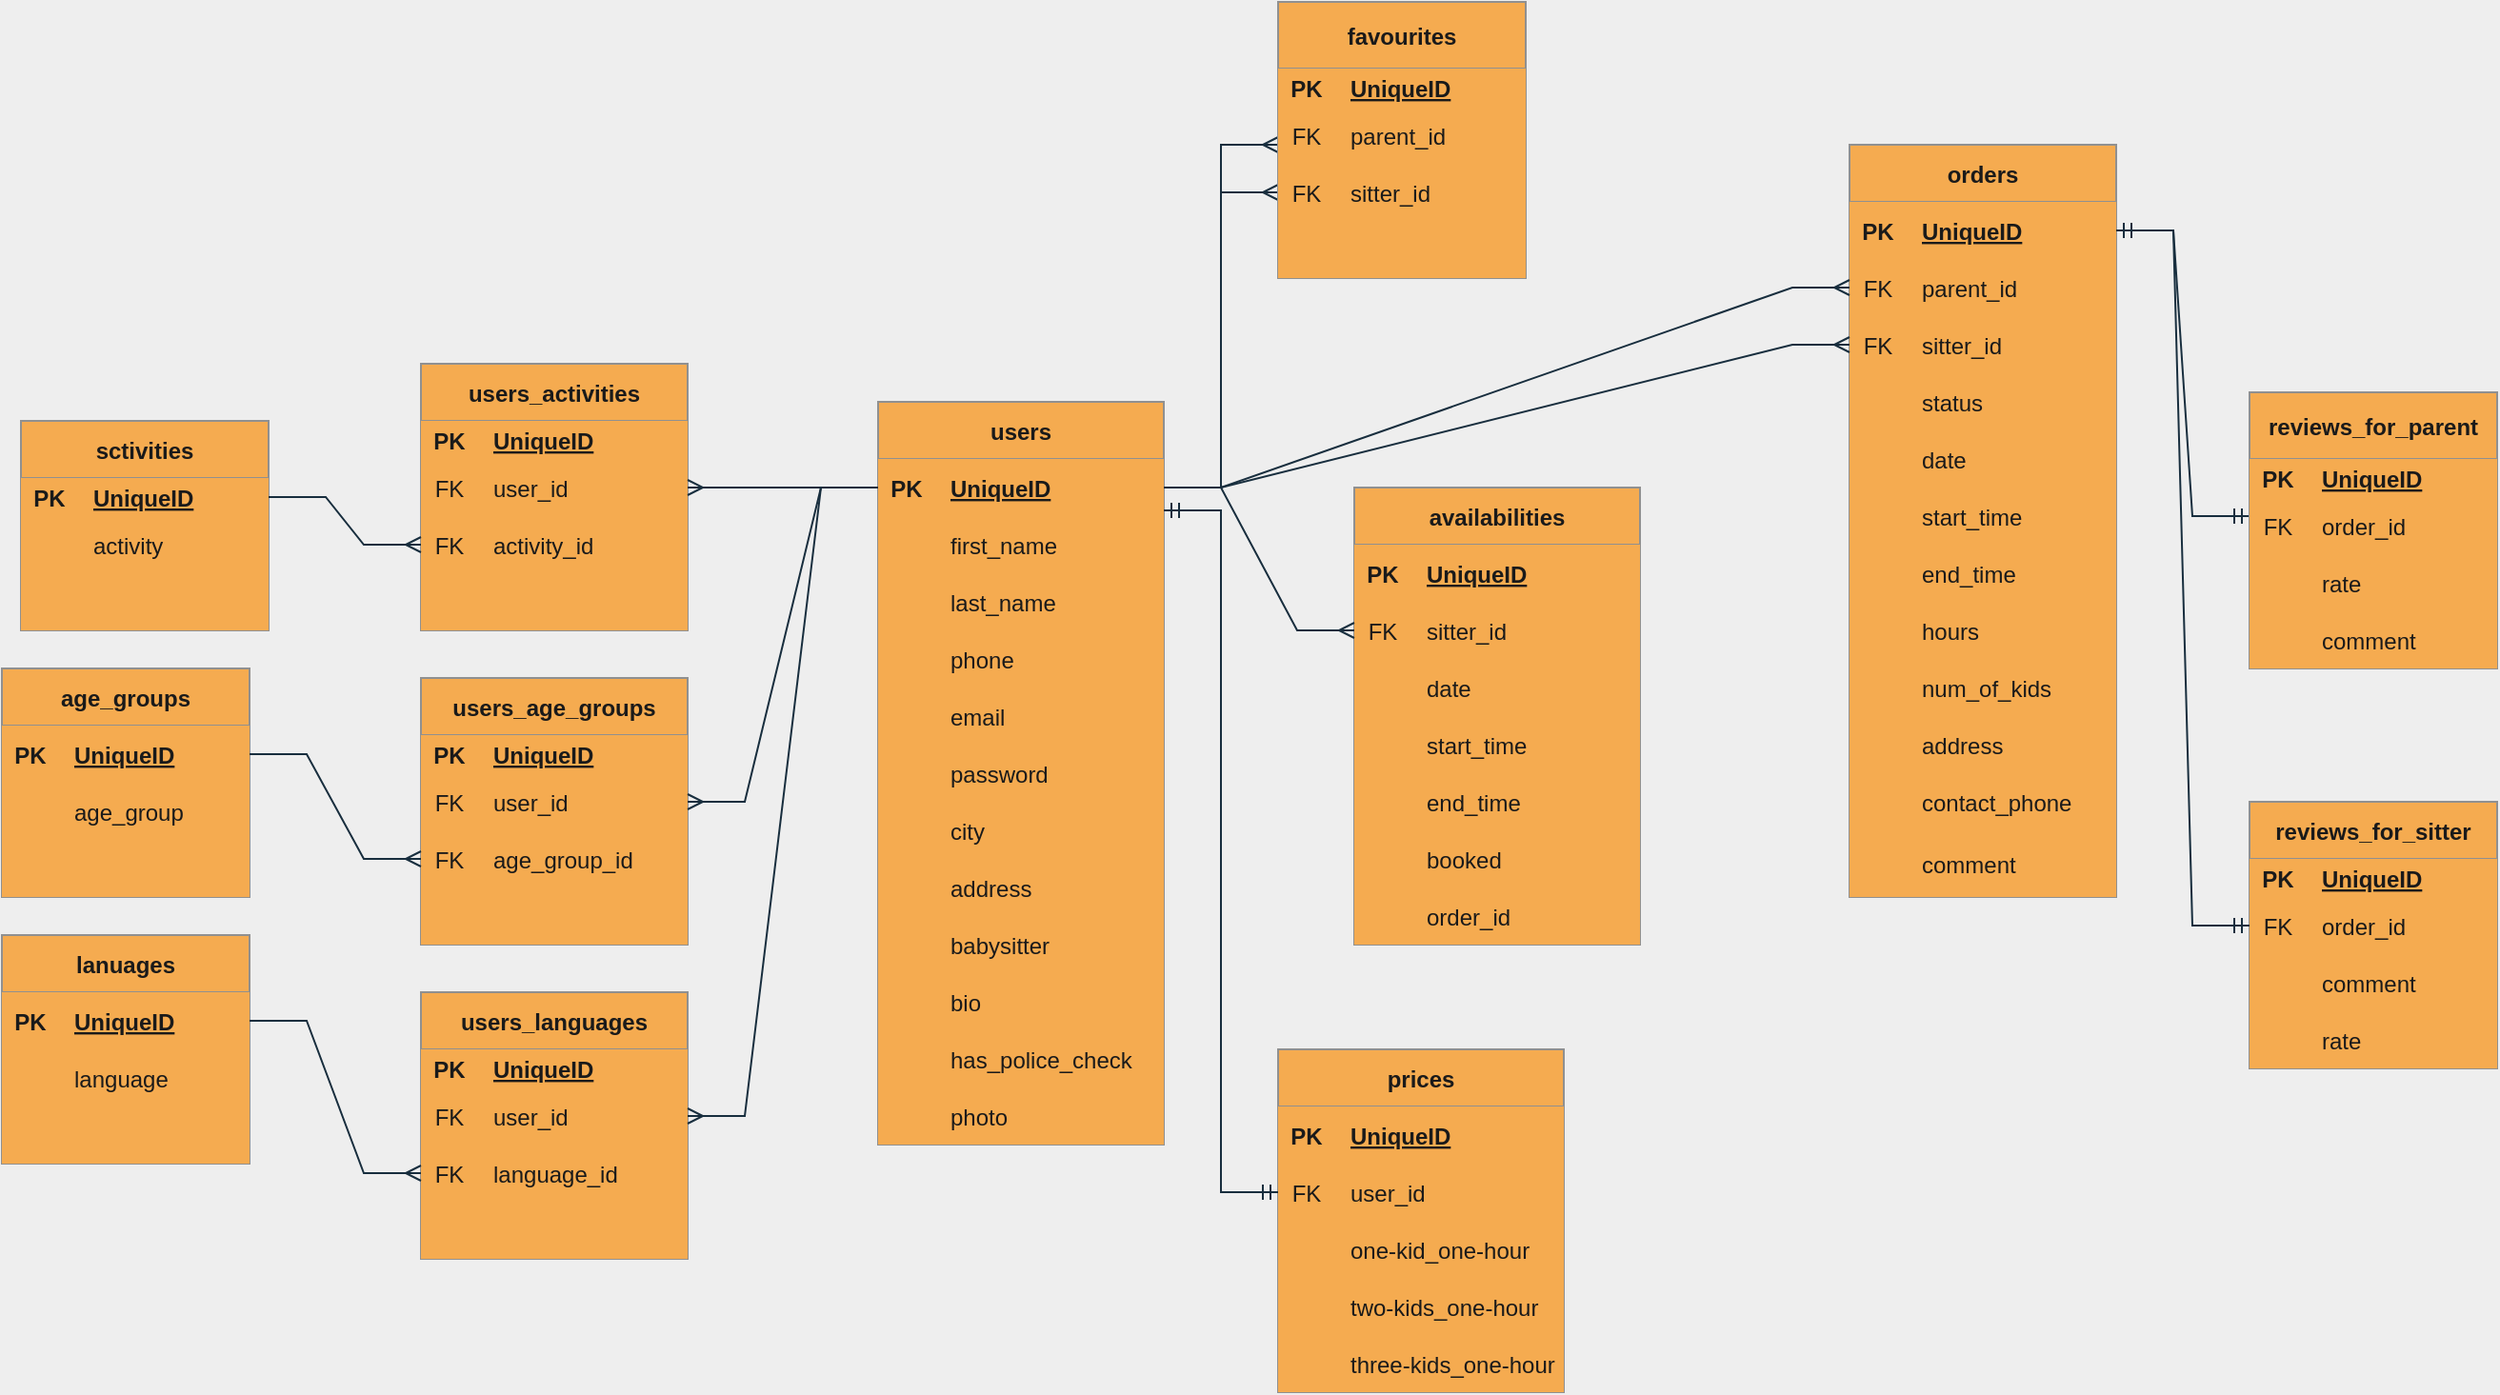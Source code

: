 <mxfile version="15.6.5" type="device"><diagram id="e7FpVWccWjKKlWHS-pB9" name="Page-1"><mxGraphModel dx="2905" dy="966" grid="1" gridSize="10" guides="1" tooltips="1" connect="1" arrows="1" fold="1" page="1" pageScale="1" pageWidth="1100" pageHeight="850" background="#EEEEEE" math="0" shadow="0"><root><mxCell id="0"/><mxCell id="1" parent="0"/><mxCell id="AMf6Tqd_hQ-Az7Xxr4BJ-1" value="users" style="shape=table;startSize=30;container=1;collapsible=1;childLayout=tableLayout;fixedRows=1;rowLines=0;fontStyle=1;align=center;resizeLast=1;fontColor=#1A1A1A;fillColor=#F5AB50;strokeColor=#909090;" vertex="1" parent="1"><mxGeometry x="160" y="230" width="150" height="390" as="geometry"/></mxCell><mxCell id="AMf6Tqd_hQ-Az7Xxr4BJ-2" value="" style="shape=partialRectangle;collapsible=0;dropTarget=0;pointerEvents=0;fillColor=#F5AB50;top=0;left=0;bottom=1;right=0;points=[[0,0.5],[1,0.5]];portConstraint=eastwest;strokeColor=#909090;fontColor=#1A1A1A;" vertex="1" parent="AMf6Tqd_hQ-Az7Xxr4BJ-1"><mxGeometry y="30" width="150" height="30" as="geometry"/></mxCell><mxCell id="AMf6Tqd_hQ-Az7Xxr4BJ-3" value="PK" style="shape=partialRectangle;connectable=0;fillColor=#F5AB50;top=0;left=0;bottom=0;right=0;fontStyle=1;overflow=hidden;strokeColor=#909090;fontColor=#1A1A1A;" vertex="1" parent="AMf6Tqd_hQ-Az7Xxr4BJ-2"><mxGeometry width="30" height="30" as="geometry"><mxRectangle width="30" height="30" as="alternateBounds"/></mxGeometry></mxCell><mxCell id="AMf6Tqd_hQ-Az7Xxr4BJ-4" value="UniqueID" style="shape=partialRectangle;connectable=0;fillColor=#F5AB50;top=0;left=0;bottom=0;right=0;align=left;spacingLeft=6;fontStyle=5;overflow=hidden;strokeColor=#909090;fontColor=#1A1A1A;" vertex="1" parent="AMf6Tqd_hQ-Az7Xxr4BJ-2"><mxGeometry x="30" width="120" height="30" as="geometry"><mxRectangle width="120" height="30" as="alternateBounds"/></mxGeometry></mxCell><mxCell id="AMf6Tqd_hQ-Az7Xxr4BJ-5" value="" style="shape=partialRectangle;collapsible=0;dropTarget=0;pointerEvents=0;fillColor=#F5AB50;top=0;left=0;bottom=0;right=0;points=[[0,0.5],[1,0.5]];portConstraint=eastwest;fontColor=#1A1A1A;strokeColor=#909090;" vertex="1" parent="AMf6Tqd_hQ-Az7Xxr4BJ-1"><mxGeometry y="60" width="150" height="30" as="geometry"/></mxCell><mxCell id="AMf6Tqd_hQ-Az7Xxr4BJ-6" value="" style="shape=partialRectangle;connectable=0;fillColor=#F5AB50;top=0;left=0;bottom=0;right=0;editable=1;overflow=hidden;strokeColor=#909090;fontColor=#1A1A1A;" vertex="1" parent="AMf6Tqd_hQ-Az7Xxr4BJ-5"><mxGeometry width="30" height="30" as="geometry"><mxRectangle width="30" height="30" as="alternateBounds"/></mxGeometry></mxCell><mxCell id="AMf6Tqd_hQ-Az7Xxr4BJ-7" value="first_name" style="shape=partialRectangle;connectable=0;fillColor=#F5AB50;top=0;left=0;bottom=0;right=0;align=left;spacingLeft=6;overflow=hidden;fontColor=#1A1A1A;strokeColor=#909090;" vertex="1" parent="AMf6Tqd_hQ-Az7Xxr4BJ-5"><mxGeometry x="30" width="120" height="30" as="geometry"><mxRectangle width="120" height="30" as="alternateBounds"/></mxGeometry></mxCell><mxCell id="AMf6Tqd_hQ-Az7Xxr4BJ-8" value="" style="shape=partialRectangle;collapsible=0;dropTarget=0;pointerEvents=0;fillColor=#F5AB50;top=0;left=0;bottom=0;right=0;points=[[0,0.5],[1,0.5]];portConstraint=eastwest;strokeColor=#909090;fontColor=#1A1A1A;" vertex="1" parent="AMf6Tqd_hQ-Az7Xxr4BJ-1"><mxGeometry y="90" width="150" height="30" as="geometry"/></mxCell><mxCell id="AMf6Tqd_hQ-Az7Xxr4BJ-9" value="" style="shape=partialRectangle;connectable=0;fillColor=#F5AB50;top=0;left=0;bottom=0;right=0;editable=1;overflow=hidden;strokeColor=#909090;fontColor=#1A1A1A;" vertex="1" parent="AMf6Tqd_hQ-Az7Xxr4BJ-8"><mxGeometry width="30" height="30" as="geometry"><mxRectangle width="30" height="30" as="alternateBounds"/></mxGeometry></mxCell><mxCell id="AMf6Tqd_hQ-Az7Xxr4BJ-10" value="last_name" style="shape=partialRectangle;connectable=0;fillColor=#F5AB50;top=0;left=0;bottom=0;right=0;align=left;spacingLeft=6;overflow=hidden;fontColor=#1A1A1A;strokeColor=#909090;" vertex="1" parent="AMf6Tqd_hQ-Az7Xxr4BJ-8"><mxGeometry x="30" width="120" height="30" as="geometry"><mxRectangle width="120" height="30" as="alternateBounds"/></mxGeometry></mxCell><mxCell id="AMf6Tqd_hQ-Az7Xxr4BJ-11" value="" style="shape=partialRectangle;collapsible=0;dropTarget=0;pointerEvents=0;fillColor=#F5AB50;top=0;left=0;bottom=0;right=0;points=[[0,0.5],[1,0.5]];portConstraint=eastwest;strokeColor=#909090;fontColor=#1A1A1A;" vertex="1" parent="AMf6Tqd_hQ-Az7Xxr4BJ-1"><mxGeometry y="120" width="150" height="30" as="geometry"/></mxCell><mxCell id="AMf6Tqd_hQ-Az7Xxr4BJ-12" value="" style="shape=partialRectangle;connectable=0;fillColor=#F5AB50;top=0;left=0;bottom=0;right=0;editable=1;overflow=hidden;strokeColor=#909090;fontColor=#1A1A1A;" vertex="1" parent="AMf6Tqd_hQ-Az7Xxr4BJ-11"><mxGeometry width="30" height="30" as="geometry"><mxRectangle width="30" height="30" as="alternateBounds"/></mxGeometry></mxCell><mxCell id="AMf6Tqd_hQ-Az7Xxr4BJ-13" value="phone" style="shape=partialRectangle;connectable=0;fillColor=#F5AB50;top=0;left=0;bottom=0;right=0;align=left;spacingLeft=6;overflow=hidden;strokeColor=#909090;fontColor=#1A1A1A;" vertex="1" parent="AMf6Tqd_hQ-Az7Xxr4BJ-11"><mxGeometry x="30" width="120" height="30" as="geometry"><mxRectangle width="120" height="30" as="alternateBounds"/></mxGeometry></mxCell><mxCell id="AMf6Tqd_hQ-Az7Xxr4BJ-14" value="" style="shape=partialRectangle;collapsible=0;dropTarget=0;pointerEvents=0;fillColor=#F5AB50;top=0;left=0;bottom=0;right=0;points=[[0,0.5],[1,0.5]];portConstraint=eastwest;strokeColor=#909090;fontColor=#1A1A1A;" vertex="1" parent="AMf6Tqd_hQ-Az7Xxr4BJ-1"><mxGeometry y="150" width="150" height="30" as="geometry"/></mxCell><mxCell id="AMf6Tqd_hQ-Az7Xxr4BJ-15" value="" style="shape=partialRectangle;connectable=0;fillColor=#F5AB50;top=0;left=0;bottom=0;right=0;editable=1;overflow=hidden;strokeColor=#909090;fontColor=#1A1A1A;" vertex="1" parent="AMf6Tqd_hQ-Az7Xxr4BJ-14"><mxGeometry width="30" height="30" as="geometry"><mxRectangle width="30" height="30" as="alternateBounds"/></mxGeometry></mxCell><mxCell id="AMf6Tqd_hQ-Az7Xxr4BJ-16" value="email" style="shape=partialRectangle;connectable=0;fillColor=#F5AB50;top=0;left=0;bottom=0;right=0;align=left;spacingLeft=6;overflow=hidden;strokeColor=#909090;fontColor=#1A1A1A;" vertex="1" parent="AMf6Tqd_hQ-Az7Xxr4BJ-14"><mxGeometry x="30" width="120" height="30" as="geometry"><mxRectangle width="120" height="30" as="alternateBounds"/></mxGeometry></mxCell><mxCell id="AMf6Tqd_hQ-Az7Xxr4BJ-17" value="" style="shape=partialRectangle;collapsible=0;dropTarget=0;pointerEvents=0;fillColor=#F5AB50;top=0;left=0;bottom=0;right=0;points=[[0,0.5],[1,0.5]];portConstraint=eastwest;strokeColor=#909090;fontColor=#1A1A1A;" vertex="1" parent="AMf6Tqd_hQ-Az7Xxr4BJ-1"><mxGeometry y="180" width="150" height="30" as="geometry"/></mxCell><mxCell id="AMf6Tqd_hQ-Az7Xxr4BJ-18" value="" style="shape=partialRectangle;connectable=0;fillColor=#F5AB50;top=0;left=0;bottom=0;right=0;editable=1;overflow=hidden;strokeColor=#909090;fontColor=#1A1A1A;" vertex="1" parent="AMf6Tqd_hQ-Az7Xxr4BJ-17"><mxGeometry width="30" height="30" as="geometry"><mxRectangle width="30" height="30" as="alternateBounds"/></mxGeometry></mxCell><mxCell id="AMf6Tqd_hQ-Az7Xxr4BJ-19" value="password" style="shape=partialRectangle;connectable=0;fillColor=#F5AB50;top=0;left=0;bottom=0;right=0;align=left;spacingLeft=6;overflow=hidden;strokeColor=#909090;fontColor=#1A1A1A;" vertex="1" parent="AMf6Tqd_hQ-Az7Xxr4BJ-17"><mxGeometry x="30" width="120" height="30" as="geometry"><mxRectangle width="120" height="30" as="alternateBounds"/></mxGeometry></mxCell><mxCell id="AMf6Tqd_hQ-Az7Xxr4BJ-20" value="" style="shape=partialRectangle;collapsible=0;dropTarget=0;pointerEvents=0;fillColor=#F5AB50;top=0;left=0;bottom=0;right=0;points=[[0,0.5],[1,0.5]];portConstraint=eastwest;strokeColor=#909090;fontColor=#1A1A1A;" vertex="1" parent="AMf6Tqd_hQ-Az7Xxr4BJ-1"><mxGeometry y="210" width="150" height="30" as="geometry"/></mxCell><mxCell id="AMf6Tqd_hQ-Az7Xxr4BJ-21" value="" style="shape=partialRectangle;connectable=0;fillColor=#F5AB50;top=0;left=0;bottom=0;right=0;editable=1;overflow=hidden;strokeColor=#909090;fontColor=#1A1A1A;" vertex="1" parent="AMf6Tqd_hQ-Az7Xxr4BJ-20"><mxGeometry width="30" height="30" as="geometry"><mxRectangle width="30" height="30" as="alternateBounds"/></mxGeometry></mxCell><mxCell id="AMf6Tqd_hQ-Az7Xxr4BJ-22" value="city" style="shape=partialRectangle;connectable=0;fillColor=#F5AB50;top=0;left=0;bottom=0;right=0;align=left;spacingLeft=6;overflow=hidden;strokeColor=#909090;fontColor=#1A1A1A;" vertex="1" parent="AMf6Tqd_hQ-Az7Xxr4BJ-20"><mxGeometry x="30" width="120" height="30" as="geometry"><mxRectangle width="120" height="30" as="alternateBounds"/></mxGeometry></mxCell><mxCell id="AMf6Tqd_hQ-Az7Xxr4BJ-23" value="" style="shape=partialRectangle;collapsible=0;dropTarget=0;pointerEvents=0;fillColor=#F5AB50;top=0;left=0;bottom=0;right=0;points=[[0,0.5],[1,0.5]];portConstraint=eastwest;strokeColor=#909090;fontColor=#1A1A1A;" vertex="1" parent="AMf6Tqd_hQ-Az7Xxr4BJ-1"><mxGeometry y="240" width="150" height="30" as="geometry"/></mxCell><mxCell id="AMf6Tqd_hQ-Az7Xxr4BJ-24" value="" style="shape=partialRectangle;connectable=0;fillColor=#F5AB50;top=0;left=0;bottom=0;right=0;editable=1;overflow=hidden;strokeColor=#909090;fontColor=#1A1A1A;" vertex="1" parent="AMf6Tqd_hQ-Az7Xxr4BJ-23"><mxGeometry width="30" height="30" as="geometry"><mxRectangle width="30" height="30" as="alternateBounds"/></mxGeometry></mxCell><mxCell id="AMf6Tqd_hQ-Az7Xxr4BJ-25" value="address" style="shape=partialRectangle;connectable=0;fillColor=#F5AB50;top=0;left=0;bottom=0;right=0;align=left;spacingLeft=6;overflow=hidden;strokeColor=#909090;fontColor=#1A1A1A;" vertex="1" parent="AMf6Tqd_hQ-Az7Xxr4BJ-23"><mxGeometry x="30" width="120" height="30" as="geometry"><mxRectangle width="120" height="30" as="alternateBounds"/></mxGeometry></mxCell><mxCell id="AMf6Tqd_hQ-Az7Xxr4BJ-26" value="" style="shape=partialRectangle;collapsible=0;dropTarget=0;pointerEvents=0;fillColor=#F5AB50;top=0;left=0;bottom=0;right=0;points=[[0,0.5],[1,0.5]];portConstraint=eastwest;strokeColor=#909090;fontColor=#1A1A1A;" vertex="1" parent="AMf6Tqd_hQ-Az7Xxr4BJ-1"><mxGeometry y="270" width="150" height="30" as="geometry"/></mxCell><mxCell id="AMf6Tqd_hQ-Az7Xxr4BJ-27" value="" style="shape=partialRectangle;connectable=0;fillColor=#F5AB50;top=0;left=0;bottom=0;right=0;editable=1;overflow=hidden;strokeColor=#909090;fontColor=#1A1A1A;" vertex="1" parent="AMf6Tqd_hQ-Az7Xxr4BJ-26"><mxGeometry width="30" height="30" as="geometry"><mxRectangle width="30" height="30" as="alternateBounds"/></mxGeometry></mxCell><mxCell id="AMf6Tqd_hQ-Az7Xxr4BJ-28" value="babysitter" style="shape=partialRectangle;connectable=0;fillColor=#F5AB50;top=0;left=0;bottom=0;right=0;align=left;spacingLeft=6;overflow=hidden;strokeColor=#909090;fontColor=#1A1A1A;" vertex="1" parent="AMf6Tqd_hQ-Az7Xxr4BJ-26"><mxGeometry x="30" width="120" height="30" as="geometry"><mxRectangle width="120" height="30" as="alternateBounds"/></mxGeometry></mxCell><mxCell id="AMf6Tqd_hQ-Az7Xxr4BJ-29" value="" style="shape=partialRectangle;collapsible=0;dropTarget=0;pointerEvents=0;fillColor=#F5AB50;top=0;left=0;bottom=0;right=0;points=[[0,0.5],[1,0.5]];portConstraint=eastwest;strokeColor=#909090;fontColor=#1A1A1A;" vertex="1" parent="AMf6Tqd_hQ-Az7Xxr4BJ-1"><mxGeometry y="300" width="150" height="30" as="geometry"/></mxCell><mxCell id="AMf6Tqd_hQ-Az7Xxr4BJ-30" value="" style="shape=partialRectangle;connectable=0;fillColor=#F5AB50;top=0;left=0;bottom=0;right=0;editable=1;overflow=hidden;strokeColor=#909090;fontColor=#1A1A1A;" vertex="1" parent="AMf6Tqd_hQ-Az7Xxr4BJ-29"><mxGeometry width="30" height="30" as="geometry"><mxRectangle width="30" height="30" as="alternateBounds"/></mxGeometry></mxCell><mxCell id="AMf6Tqd_hQ-Az7Xxr4BJ-31" value="bio" style="shape=partialRectangle;connectable=0;fillColor=#F5AB50;top=0;left=0;bottom=0;right=0;align=left;spacingLeft=6;overflow=hidden;strokeColor=#909090;fontColor=#1A1A1A;" vertex="1" parent="AMf6Tqd_hQ-Az7Xxr4BJ-29"><mxGeometry x="30" width="120" height="30" as="geometry"><mxRectangle width="120" height="30" as="alternateBounds"/></mxGeometry></mxCell><mxCell id="AMf6Tqd_hQ-Az7Xxr4BJ-32" value="" style="shape=partialRectangle;collapsible=0;dropTarget=0;pointerEvents=0;fillColor=#F5AB50;top=0;left=0;bottom=0;right=0;points=[[0,0.5],[1,0.5]];portConstraint=eastwest;strokeColor=#909090;fontColor=#1A1A1A;" vertex="1" parent="AMf6Tqd_hQ-Az7Xxr4BJ-1"><mxGeometry y="330" width="150" height="30" as="geometry"/></mxCell><mxCell id="AMf6Tqd_hQ-Az7Xxr4BJ-33" value="" style="shape=partialRectangle;connectable=0;fillColor=#F5AB50;top=0;left=0;bottom=0;right=0;editable=1;overflow=hidden;strokeColor=#909090;fontColor=#1A1A1A;" vertex="1" parent="AMf6Tqd_hQ-Az7Xxr4BJ-32"><mxGeometry width="30" height="30" as="geometry"><mxRectangle width="30" height="30" as="alternateBounds"/></mxGeometry></mxCell><mxCell id="AMf6Tqd_hQ-Az7Xxr4BJ-34" value="has_police_check" style="shape=partialRectangle;connectable=0;fillColor=#F5AB50;top=0;left=0;bottom=0;right=0;align=left;spacingLeft=6;overflow=hidden;strokeColor=#909090;fontColor=#1A1A1A;" vertex="1" parent="AMf6Tqd_hQ-Az7Xxr4BJ-32"><mxGeometry x="30" width="120" height="30" as="geometry"><mxRectangle width="120" height="30" as="alternateBounds"/></mxGeometry></mxCell><mxCell id="AMf6Tqd_hQ-Az7Xxr4BJ-69" value="" style="shape=partialRectangle;collapsible=0;dropTarget=0;pointerEvents=0;fillColor=#F5AB50;top=0;left=0;bottom=0;right=0;points=[[0,0.5],[1,0.5]];portConstraint=eastwest;strokeColor=#909090;fontColor=#1A1A1A;" vertex="1" parent="AMf6Tqd_hQ-Az7Xxr4BJ-1"><mxGeometry y="360" width="150" height="30" as="geometry"/></mxCell><mxCell id="AMf6Tqd_hQ-Az7Xxr4BJ-70" value="" style="shape=partialRectangle;connectable=0;fillColor=#F5AB50;top=0;left=0;bottom=0;right=0;editable=1;overflow=hidden;strokeColor=#909090;fontColor=#1A1A1A;" vertex="1" parent="AMf6Tqd_hQ-Az7Xxr4BJ-69"><mxGeometry width="30" height="30" as="geometry"><mxRectangle width="30" height="30" as="alternateBounds"/></mxGeometry></mxCell><mxCell id="AMf6Tqd_hQ-Az7Xxr4BJ-71" value="photo" style="shape=partialRectangle;connectable=0;fillColor=#F5AB50;top=0;left=0;bottom=0;right=0;align=left;spacingLeft=6;overflow=hidden;strokeColor=#909090;fontColor=#1A1A1A;" vertex="1" parent="AMf6Tqd_hQ-Az7Xxr4BJ-69"><mxGeometry x="30" width="120" height="30" as="geometry"><mxRectangle width="120" height="30" as="alternateBounds"/></mxGeometry></mxCell><mxCell id="AMf6Tqd_hQ-Az7Xxr4BJ-35" value="orders" style="shape=table;startSize=30;container=1;collapsible=1;childLayout=tableLayout;fixedRows=1;rowLines=0;fontStyle=1;align=center;resizeLast=1;fontColor=#1A1A1A;fillColor=#F5AB50;strokeColor=#909090;" vertex="1" parent="1"><mxGeometry x="670" y="95" width="140" height="395" as="geometry"/></mxCell><mxCell id="AMf6Tqd_hQ-Az7Xxr4BJ-36" value="" style="shape=partialRectangle;collapsible=0;dropTarget=0;pointerEvents=0;fillColor=#F5AB50;top=0;left=0;bottom=1;right=0;points=[[0,0.5],[1,0.5]];portConstraint=eastwest;strokeColor=#909090;fontColor=#1A1A1A;" vertex="1" parent="AMf6Tqd_hQ-Az7Xxr4BJ-35"><mxGeometry y="30" width="140" height="30" as="geometry"/></mxCell><mxCell id="AMf6Tqd_hQ-Az7Xxr4BJ-37" value="PK" style="shape=partialRectangle;connectable=0;fillColor=#F5AB50;top=0;left=0;bottom=0;right=0;fontStyle=1;overflow=hidden;strokeColor=#909090;fontColor=#1A1A1A;" vertex="1" parent="AMf6Tqd_hQ-Az7Xxr4BJ-36"><mxGeometry width="30" height="30" as="geometry"><mxRectangle width="30" height="30" as="alternateBounds"/></mxGeometry></mxCell><mxCell id="AMf6Tqd_hQ-Az7Xxr4BJ-38" value="UniqueID" style="shape=partialRectangle;connectable=0;fillColor=#F5AB50;top=0;left=0;bottom=0;right=0;align=left;spacingLeft=6;fontStyle=5;overflow=hidden;strokeColor=#909090;fontColor=#1A1A1A;" vertex="1" parent="AMf6Tqd_hQ-Az7Xxr4BJ-36"><mxGeometry x="30" width="110" height="30" as="geometry"><mxRectangle width="110" height="30" as="alternateBounds"/></mxGeometry></mxCell><mxCell id="AMf6Tqd_hQ-Az7Xxr4BJ-39" value="" style="shape=partialRectangle;collapsible=0;dropTarget=0;pointerEvents=0;fillColor=#F5AB50;top=0;left=0;bottom=0;right=0;points=[[0,0.5],[1,0.5]];portConstraint=eastwest;fontColor=#1A1A1A;strokeColor=#909090;" vertex="1" parent="AMf6Tqd_hQ-Az7Xxr4BJ-35"><mxGeometry y="60" width="140" height="30" as="geometry"/></mxCell><mxCell id="AMf6Tqd_hQ-Az7Xxr4BJ-40" value="FK" style="shape=partialRectangle;connectable=0;fillColor=#F5AB50;top=0;left=0;bottom=0;right=0;editable=1;overflow=hidden;fontColor=#1A1A1A;strokeColor=#909090;" vertex="1" parent="AMf6Tqd_hQ-Az7Xxr4BJ-39"><mxGeometry width="30" height="30" as="geometry"><mxRectangle width="30" height="30" as="alternateBounds"/></mxGeometry></mxCell><mxCell id="AMf6Tqd_hQ-Az7Xxr4BJ-41" value="parent_id" style="shape=partialRectangle;connectable=0;fillColor=#F5AB50;top=0;left=0;bottom=0;right=0;align=left;spacingLeft=6;overflow=hidden;fontColor=#1A1A1A;strokeColor=#909090;" vertex="1" parent="AMf6Tqd_hQ-Az7Xxr4BJ-39"><mxGeometry x="30" width="110" height="30" as="geometry"><mxRectangle width="110" height="30" as="alternateBounds"/></mxGeometry></mxCell><mxCell id="AMf6Tqd_hQ-Az7Xxr4BJ-42" value="" style="shape=partialRectangle;collapsible=0;dropTarget=0;pointerEvents=0;fillColor=#F5AB50;top=0;left=0;bottom=0;right=0;points=[[0,0.5],[1,0.5]];portConstraint=eastwest;strokeColor=#909090;fontColor=#1A1A1A;" vertex="1" parent="AMf6Tqd_hQ-Az7Xxr4BJ-35"><mxGeometry y="90" width="140" height="30" as="geometry"/></mxCell><mxCell id="AMf6Tqd_hQ-Az7Xxr4BJ-43" value="FK" style="shape=partialRectangle;connectable=0;fillColor=#F5AB50;top=0;left=0;bottom=0;right=0;editable=1;overflow=hidden;fontColor=#1A1A1A;strokeColor=#909090;" vertex="1" parent="AMf6Tqd_hQ-Az7Xxr4BJ-42"><mxGeometry width="30" height="30" as="geometry"><mxRectangle width="30" height="30" as="alternateBounds"/></mxGeometry></mxCell><mxCell id="AMf6Tqd_hQ-Az7Xxr4BJ-44" value="sitter_id" style="shape=partialRectangle;connectable=0;fillColor=#F5AB50;top=0;left=0;bottom=0;right=0;align=left;spacingLeft=6;overflow=hidden;fontColor=#1A1A1A;strokeColor=#909090;" vertex="1" parent="AMf6Tqd_hQ-Az7Xxr4BJ-42"><mxGeometry x="30" width="110" height="30" as="geometry"><mxRectangle width="110" height="30" as="alternateBounds"/></mxGeometry></mxCell><mxCell id="AMf6Tqd_hQ-Az7Xxr4BJ-45" value="" style="shape=partialRectangle;collapsible=0;dropTarget=0;pointerEvents=0;fillColor=#F5AB50;top=0;left=0;bottom=0;right=0;points=[[0,0.5],[1,0.5]];portConstraint=eastwest;strokeColor=#909090;fontColor=#1A1A1A;" vertex="1" parent="AMf6Tqd_hQ-Az7Xxr4BJ-35"><mxGeometry y="120" width="140" height="30" as="geometry"/></mxCell><mxCell id="AMf6Tqd_hQ-Az7Xxr4BJ-46" value="" style="shape=partialRectangle;connectable=0;fillColor=#F5AB50;top=0;left=0;bottom=0;right=0;editable=1;overflow=hidden;strokeColor=#909090;fontColor=#1A1A1A;" vertex="1" parent="AMf6Tqd_hQ-Az7Xxr4BJ-45"><mxGeometry width="30" height="30" as="geometry"><mxRectangle width="30" height="30" as="alternateBounds"/></mxGeometry></mxCell><mxCell id="AMf6Tqd_hQ-Az7Xxr4BJ-47" value="status" style="shape=partialRectangle;connectable=0;fillColor=#F5AB50;top=0;left=0;bottom=0;right=0;align=left;spacingLeft=6;overflow=hidden;strokeColor=#909090;fontColor=#1A1A1A;" vertex="1" parent="AMf6Tqd_hQ-Az7Xxr4BJ-45"><mxGeometry x="30" width="110" height="30" as="geometry"><mxRectangle width="110" height="30" as="alternateBounds"/></mxGeometry></mxCell><mxCell id="AMf6Tqd_hQ-Az7Xxr4BJ-48" value="" style="shape=partialRectangle;collapsible=0;dropTarget=0;pointerEvents=0;fillColor=#F5AB50;top=0;left=0;bottom=0;right=0;points=[[0,0.5],[1,0.5]];portConstraint=eastwest;strokeColor=#909090;fontColor=#1A1A1A;" vertex="1" parent="AMf6Tqd_hQ-Az7Xxr4BJ-35"><mxGeometry y="150" width="140" height="30" as="geometry"/></mxCell><mxCell id="AMf6Tqd_hQ-Az7Xxr4BJ-49" value="" style="shape=partialRectangle;connectable=0;fillColor=#F5AB50;top=0;left=0;bottom=0;right=0;editable=1;overflow=hidden;strokeColor=#909090;fontColor=#1A1A1A;" vertex="1" parent="AMf6Tqd_hQ-Az7Xxr4BJ-48"><mxGeometry width="30" height="30" as="geometry"><mxRectangle width="30" height="30" as="alternateBounds"/></mxGeometry></mxCell><mxCell id="AMf6Tqd_hQ-Az7Xxr4BJ-50" value="date" style="shape=partialRectangle;connectable=0;fillColor=#F5AB50;top=0;left=0;bottom=0;right=0;align=left;spacingLeft=6;overflow=hidden;strokeColor=#909090;fontColor=#1A1A1A;" vertex="1" parent="AMf6Tqd_hQ-Az7Xxr4BJ-48"><mxGeometry x="30" width="110" height="30" as="geometry"><mxRectangle width="110" height="30" as="alternateBounds"/></mxGeometry></mxCell><mxCell id="AMf6Tqd_hQ-Az7Xxr4BJ-51" value="" style="shape=partialRectangle;collapsible=0;dropTarget=0;pointerEvents=0;fillColor=#F5AB50;top=0;left=0;bottom=0;right=0;points=[[0,0.5],[1,0.5]];portConstraint=eastwest;strokeColor=#909090;fontColor=#1A1A1A;" vertex="1" parent="AMf6Tqd_hQ-Az7Xxr4BJ-35"><mxGeometry y="180" width="140" height="30" as="geometry"/></mxCell><mxCell id="AMf6Tqd_hQ-Az7Xxr4BJ-52" value="" style="shape=partialRectangle;connectable=0;fillColor=#F5AB50;top=0;left=0;bottom=0;right=0;editable=1;overflow=hidden;strokeColor=#909090;fontColor=#1A1A1A;" vertex="1" parent="AMf6Tqd_hQ-Az7Xxr4BJ-51"><mxGeometry width="30" height="30" as="geometry"><mxRectangle width="30" height="30" as="alternateBounds"/></mxGeometry></mxCell><mxCell id="AMf6Tqd_hQ-Az7Xxr4BJ-53" value="start_time" style="shape=partialRectangle;connectable=0;fillColor=#F5AB50;top=0;left=0;bottom=0;right=0;align=left;spacingLeft=6;overflow=hidden;strokeColor=#909090;fontColor=#1A1A1A;" vertex="1" parent="AMf6Tqd_hQ-Az7Xxr4BJ-51"><mxGeometry x="30" width="110" height="30" as="geometry"><mxRectangle width="110" height="30" as="alternateBounds"/></mxGeometry></mxCell><mxCell id="AMf6Tqd_hQ-Az7Xxr4BJ-54" value="" style="shape=partialRectangle;collapsible=0;dropTarget=0;pointerEvents=0;fillColor=#F5AB50;top=0;left=0;bottom=0;right=0;points=[[0,0.5],[1,0.5]];portConstraint=eastwest;strokeColor=#909090;fontColor=#1A1A1A;" vertex="1" parent="AMf6Tqd_hQ-Az7Xxr4BJ-35"><mxGeometry y="210" width="140" height="30" as="geometry"/></mxCell><mxCell id="AMf6Tqd_hQ-Az7Xxr4BJ-55" value="" style="shape=partialRectangle;connectable=0;fillColor=#F5AB50;top=0;left=0;bottom=0;right=0;editable=1;overflow=hidden;strokeColor=#909090;fontColor=#1A1A1A;" vertex="1" parent="AMf6Tqd_hQ-Az7Xxr4BJ-54"><mxGeometry width="30" height="30" as="geometry"><mxRectangle width="30" height="30" as="alternateBounds"/></mxGeometry></mxCell><mxCell id="AMf6Tqd_hQ-Az7Xxr4BJ-56" value="end_time" style="shape=partialRectangle;connectable=0;fillColor=#F5AB50;top=0;left=0;bottom=0;right=0;align=left;spacingLeft=6;overflow=hidden;strokeColor=#909090;fontColor=#1A1A1A;" vertex="1" parent="AMf6Tqd_hQ-Az7Xxr4BJ-54"><mxGeometry x="30" width="110" height="30" as="geometry"><mxRectangle width="110" height="30" as="alternateBounds"/></mxGeometry></mxCell><mxCell id="AMf6Tqd_hQ-Az7Xxr4BJ-57" value="" style="shape=partialRectangle;collapsible=0;dropTarget=0;pointerEvents=0;fillColor=#F5AB50;top=0;left=0;bottom=0;right=0;points=[[0,0.5],[1,0.5]];portConstraint=eastwest;strokeColor=#909090;fontColor=#1A1A1A;" vertex="1" parent="AMf6Tqd_hQ-Az7Xxr4BJ-35"><mxGeometry y="240" width="140" height="30" as="geometry"/></mxCell><mxCell id="AMf6Tqd_hQ-Az7Xxr4BJ-58" value="" style="shape=partialRectangle;connectable=0;fillColor=#F5AB50;top=0;left=0;bottom=0;right=0;editable=1;overflow=hidden;strokeColor=#909090;fontColor=#1A1A1A;" vertex="1" parent="AMf6Tqd_hQ-Az7Xxr4BJ-57"><mxGeometry width="30" height="30" as="geometry"><mxRectangle width="30" height="30" as="alternateBounds"/></mxGeometry></mxCell><mxCell id="AMf6Tqd_hQ-Az7Xxr4BJ-59" value="hours" style="shape=partialRectangle;connectable=0;fillColor=#F5AB50;top=0;left=0;bottom=0;right=0;align=left;spacingLeft=6;overflow=hidden;strokeColor=#909090;fontColor=#1A1A1A;" vertex="1" parent="AMf6Tqd_hQ-Az7Xxr4BJ-57"><mxGeometry x="30" width="110" height="30" as="geometry"><mxRectangle width="110" height="30" as="alternateBounds"/></mxGeometry></mxCell><mxCell id="AMf6Tqd_hQ-Az7Xxr4BJ-60" value="" style="shape=partialRectangle;collapsible=0;dropTarget=0;pointerEvents=0;fillColor=#F5AB50;top=0;left=0;bottom=0;right=0;points=[[0,0.5],[1,0.5]];portConstraint=eastwest;strokeColor=#909090;fontColor=#1A1A1A;" vertex="1" parent="AMf6Tqd_hQ-Az7Xxr4BJ-35"><mxGeometry y="270" width="140" height="30" as="geometry"/></mxCell><mxCell id="AMf6Tqd_hQ-Az7Xxr4BJ-61" value="" style="shape=partialRectangle;connectable=0;fillColor=#F5AB50;top=0;left=0;bottom=0;right=0;editable=1;overflow=hidden;strokeColor=#909090;fontColor=#1A1A1A;" vertex="1" parent="AMf6Tqd_hQ-Az7Xxr4BJ-60"><mxGeometry width="30" height="30" as="geometry"><mxRectangle width="30" height="30" as="alternateBounds"/></mxGeometry></mxCell><mxCell id="AMf6Tqd_hQ-Az7Xxr4BJ-62" value="num_of_kids" style="shape=partialRectangle;connectable=0;fillColor=#F5AB50;top=0;left=0;bottom=0;right=0;align=left;spacingLeft=6;overflow=hidden;strokeColor=#909090;fontColor=#1A1A1A;" vertex="1" parent="AMf6Tqd_hQ-Az7Xxr4BJ-60"><mxGeometry x="30" width="110" height="30" as="geometry"><mxRectangle width="110" height="30" as="alternateBounds"/></mxGeometry></mxCell><mxCell id="AMf6Tqd_hQ-Az7Xxr4BJ-63" value="" style="shape=partialRectangle;collapsible=0;dropTarget=0;pointerEvents=0;fillColor=#F5AB50;top=0;left=0;bottom=0;right=0;points=[[0,0.5],[1,0.5]];portConstraint=eastwest;strokeColor=#909090;fontColor=#1A1A1A;" vertex="1" parent="AMf6Tqd_hQ-Az7Xxr4BJ-35"><mxGeometry y="300" width="140" height="30" as="geometry"/></mxCell><mxCell id="AMf6Tqd_hQ-Az7Xxr4BJ-64" value="" style="shape=partialRectangle;connectable=0;fillColor=#F5AB50;top=0;left=0;bottom=0;right=0;editable=1;overflow=hidden;strokeColor=#909090;fontColor=#1A1A1A;" vertex="1" parent="AMf6Tqd_hQ-Az7Xxr4BJ-63"><mxGeometry width="30" height="30" as="geometry"><mxRectangle width="30" height="30" as="alternateBounds"/></mxGeometry></mxCell><mxCell id="AMf6Tqd_hQ-Az7Xxr4BJ-65" value="address" style="shape=partialRectangle;connectable=0;fillColor=#F5AB50;top=0;left=0;bottom=0;right=0;align=left;spacingLeft=6;overflow=hidden;strokeColor=#909090;fontColor=#1A1A1A;" vertex="1" parent="AMf6Tqd_hQ-Az7Xxr4BJ-63"><mxGeometry x="30" width="110" height="30" as="geometry"><mxRectangle width="110" height="30" as="alternateBounds"/></mxGeometry></mxCell><mxCell id="AMf6Tqd_hQ-Az7Xxr4BJ-66" value="" style="shape=partialRectangle;collapsible=0;dropTarget=0;pointerEvents=0;fillColor=#F5AB50;top=0;left=0;bottom=0;right=0;points=[[0,0.5],[1,0.5]];portConstraint=eastwest;strokeColor=#909090;fontColor=#1A1A1A;" vertex="1" parent="AMf6Tqd_hQ-Az7Xxr4BJ-35"><mxGeometry y="330" width="140" height="30" as="geometry"/></mxCell><mxCell id="AMf6Tqd_hQ-Az7Xxr4BJ-67" value="" style="shape=partialRectangle;connectable=0;fillColor=#F5AB50;top=0;left=0;bottom=0;right=0;editable=1;overflow=hidden;strokeColor=#909090;fontColor=#1A1A1A;" vertex="1" parent="AMf6Tqd_hQ-Az7Xxr4BJ-66"><mxGeometry width="30" height="30" as="geometry"><mxRectangle width="30" height="30" as="alternateBounds"/></mxGeometry></mxCell><mxCell id="AMf6Tqd_hQ-Az7Xxr4BJ-68" value="contact_phone" style="shape=partialRectangle;connectable=0;fillColor=#F5AB50;top=0;left=0;bottom=0;right=0;align=left;spacingLeft=6;overflow=hidden;strokeColor=#909090;fontColor=#1A1A1A;" vertex="1" parent="AMf6Tqd_hQ-Az7Xxr4BJ-66"><mxGeometry x="30" width="110" height="30" as="geometry"><mxRectangle width="110" height="30" as="alternateBounds"/></mxGeometry></mxCell><mxCell id="AMf6Tqd_hQ-Az7Xxr4BJ-106" value="" style="shape=partialRectangle;collapsible=0;dropTarget=0;pointerEvents=0;fillColor=#F5AB50;top=0;left=0;bottom=0;right=0;points=[[0,0.5],[1,0.5]];portConstraint=eastwest;strokeColor=#909090;fontColor=#1A1A1A;" vertex="1" parent="AMf6Tqd_hQ-Az7Xxr4BJ-35"><mxGeometry y="360" width="140" height="35" as="geometry"/></mxCell><mxCell id="AMf6Tqd_hQ-Az7Xxr4BJ-107" value="" style="shape=partialRectangle;connectable=0;fillColor=#F5AB50;top=0;left=0;bottom=0;right=0;editable=1;overflow=hidden;strokeColor=#909090;fontColor=#1A1A1A;" vertex="1" parent="AMf6Tqd_hQ-Az7Xxr4BJ-106"><mxGeometry width="30" height="35" as="geometry"><mxRectangle width="30" height="35" as="alternateBounds"/></mxGeometry></mxCell><mxCell id="AMf6Tqd_hQ-Az7Xxr4BJ-108" value="comment" style="shape=partialRectangle;connectable=0;fillColor=#F5AB50;top=0;left=0;bottom=0;right=0;align=left;spacingLeft=6;overflow=hidden;strokeColor=#909090;fontColor=#1A1A1A;" vertex="1" parent="AMf6Tqd_hQ-Az7Xxr4BJ-106"><mxGeometry x="30" width="110" height="35" as="geometry"><mxRectangle width="110" height="35" as="alternateBounds"/></mxGeometry></mxCell><mxCell id="AMf6Tqd_hQ-Az7Xxr4BJ-72" value="lanuages" style="shape=table;startSize=30;container=1;collapsible=1;childLayout=tableLayout;fixedRows=1;rowLines=0;fontStyle=1;align=center;resizeLast=1;fontColor=#1A1A1A;strokeColor=#909090;fillColor=#F5AB50;" vertex="1" parent="1"><mxGeometry x="-300" y="510" width="130" height="120" as="geometry"/></mxCell><mxCell id="AMf6Tqd_hQ-Az7Xxr4BJ-73" value="" style="shape=partialRectangle;collapsible=0;dropTarget=0;pointerEvents=0;fillColor=#F5AB50;top=0;left=0;bottom=1;right=0;points=[[0,0.5],[1,0.5]];portConstraint=eastwest;fontColor=#1A1A1A;strokeColor=#909090;" vertex="1" parent="AMf6Tqd_hQ-Az7Xxr4BJ-72"><mxGeometry y="30" width="130" height="30" as="geometry"/></mxCell><mxCell id="AMf6Tqd_hQ-Az7Xxr4BJ-74" value="PK" style="shape=partialRectangle;connectable=0;fillColor=#F5AB50;top=0;left=0;bottom=0;right=0;fontStyle=1;overflow=hidden;fontColor=#1A1A1A;strokeColor=#909090;" vertex="1" parent="AMf6Tqd_hQ-Az7Xxr4BJ-73"><mxGeometry width="30" height="30" as="geometry"><mxRectangle width="30" height="30" as="alternateBounds"/></mxGeometry></mxCell><mxCell id="AMf6Tqd_hQ-Az7Xxr4BJ-75" value="UniqueID" style="shape=partialRectangle;connectable=0;fillColor=#F5AB50;top=0;left=0;bottom=0;right=0;align=left;spacingLeft=6;fontStyle=5;overflow=hidden;fontColor=#1A1A1A;strokeColor=#909090;" vertex="1" parent="AMf6Tqd_hQ-Az7Xxr4BJ-73"><mxGeometry x="30" width="100" height="30" as="geometry"><mxRectangle width="100" height="30" as="alternateBounds"/></mxGeometry></mxCell><mxCell id="AMf6Tqd_hQ-Az7Xxr4BJ-76" value="" style="shape=partialRectangle;collapsible=0;dropTarget=0;pointerEvents=0;fillColor=#F5AB50;top=0;left=0;bottom=0;right=0;points=[[0,0.5],[1,0.5]];portConstraint=eastwest;fontColor=#1A1A1A;strokeColor=#909090;" vertex="1" parent="AMf6Tqd_hQ-Az7Xxr4BJ-72"><mxGeometry y="60" width="130" height="30" as="geometry"/></mxCell><mxCell id="AMf6Tqd_hQ-Az7Xxr4BJ-77" value="" style="shape=partialRectangle;connectable=0;fillColor=#F5AB50;top=0;left=0;bottom=0;right=0;editable=1;overflow=hidden;fontColor=#1A1A1A;strokeColor=#909090;" vertex="1" parent="AMf6Tqd_hQ-Az7Xxr4BJ-76"><mxGeometry width="30" height="30" as="geometry"><mxRectangle width="30" height="30" as="alternateBounds"/></mxGeometry></mxCell><mxCell id="AMf6Tqd_hQ-Az7Xxr4BJ-78" value="language" style="shape=partialRectangle;connectable=0;fillColor=#F5AB50;top=0;left=0;bottom=0;right=0;align=left;spacingLeft=6;overflow=hidden;fontColor=#1A1A1A;strokeColor=#909090;" vertex="1" parent="AMf6Tqd_hQ-Az7Xxr4BJ-76"><mxGeometry x="30" width="100" height="30" as="geometry"><mxRectangle width="100" height="30" as="alternateBounds"/></mxGeometry></mxCell><mxCell id="AMf6Tqd_hQ-Az7Xxr4BJ-82" value="" style="shape=partialRectangle;collapsible=0;dropTarget=0;pointerEvents=0;fillColor=#F5AB50;top=0;left=0;bottom=0;right=0;points=[[0,0.5],[1,0.5]];portConstraint=eastwest;fontColor=#1A1A1A;strokeColor=#909090;" vertex="1" parent="AMf6Tqd_hQ-Az7Xxr4BJ-72"><mxGeometry y="90" width="130" height="30" as="geometry"/></mxCell><mxCell id="AMf6Tqd_hQ-Az7Xxr4BJ-83" value="" style="shape=partialRectangle;connectable=0;fillColor=#F5AB50;top=0;left=0;bottom=0;right=0;editable=1;overflow=hidden;fontColor=#1A1A1A;strokeColor=#909090;" vertex="1" parent="AMf6Tqd_hQ-Az7Xxr4BJ-82"><mxGeometry width="30" height="30" as="geometry"><mxRectangle width="30" height="30" as="alternateBounds"/></mxGeometry></mxCell><mxCell id="AMf6Tqd_hQ-Az7Xxr4BJ-84" value="" style="shape=partialRectangle;connectable=0;fillColor=#F5AB50;top=0;left=0;bottom=0;right=0;align=left;spacingLeft=6;overflow=hidden;fontColor=#1A1A1A;strokeColor=#909090;" vertex="1" parent="AMf6Tqd_hQ-Az7Xxr4BJ-82"><mxGeometry x="30" width="100" height="30" as="geometry"><mxRectangle width="100" height="30" as="alternateBounds"/></mxGeometry></mxCell><mxCell id="AMf6Tqd_hQ-Az7Xxr4BJ-86" value="age_groups" style="shape=table;startSize=30;container=1;collapsible=1;childLayout=tableLayout;fixedRows=1;rowLines=0;fontStyle=1;align=center;resizeLast=1;fontColor=#1A1A1A;strokeColor=#909090;fillColor=#F5AB50;" vertex="1" parent="1"><mxGeometry x="-300" y="370" width="130" height="120" as="geometry"/></mxCell><mxCell id="AMf6Tqd_hQ-Az7Xxr4BJ-87" value="" style="shape=partialRectangle;collapsible=0;dropTarget=0;pointerEvents=0;fillColor=#F5AB50;top=0;left=0;bottom=1;right=0;points=[[0,0.5],[1,0.5]];portConstraint=eastwest;fontColor=#1A1A1A;strokeColor=#909090;" vertex="1" parent="AMf6Tqd_hQ-Az7Xxr4BJ-86"><mxGeometry y="30" width="130" height="30" as="geometry"/></mxCell><mxCell id="AMf6Tqd_hQ-Az7Xxr4BJ-88" value="PK" style="shape=partialRectangle;connectable=0;fillColor=#F5AB50;top=0;left=0;bottom=0;right=0;fontStyle=1;overflow=hidden;fontColor=#1A1A1A;strokeColor=#909090;" vertex="1" parent="AMf6Tqd_hQ-Az7Xxr4BJ-87"><mxGeometry width="30" height="30" as="geometry"><mxRectangle width="30" height="30" as="alternateBounds"/></mxGeometry></mxCell><mxCell id="AMf6Tqd_hQ-Az7Xxr4BJ-89" value="UniqueID" style="shape=partialRectangle;connectable=0;fillColor=#F5AB50;top=0;left=0;bottom=0;right=0;align=left;spacingLeft=6;fontStyle=5;overflow=hidden;fontColor=#1A1A1A;strokeColor=#909090;" vertex="1" parent="AMf6Tqd_hQ-Az7Xxr4BJ-87"><mxGeometry x="30" width="100" height="30" as="geometry"><mxRectangle width="100" height="30" as="alternateBounds"/></mxGeometry></mxCell><mxCell id="AMf6Tqd_hQ-Az7Xxr4BJ-90" value="" style="shape=partialRectangle;collapsible=0;dropTarget=0;pointerEvents=0;fillColor=#F5AB50;top=0;left=0;bottom=0;right=0;points=[[0,0.5],[1,0.5]];portConstraint=eastwest;fontColor=#1A1A1A;strokeColor=#909090;" vertex="1" parent="AMf6Tqd_hQ-Az7Xxr4BJ-86"><mxGeometry y="60" width="130" height="30" as="geometry"/></mxCell><mxCell id="AMf6Tqd_hQ-Az7Xxr4BJ-91" value="" style="shape=partialRectangle;connectable=0;fillColor=#F5AB50;top=0;left=0;bottom=0;right=0;editable=1;overflow=hidden;fontColor=#1A1A1A;strokeColor=#909090;" vertex="1" parent="AMf6Tqd_hQ-Az7Xxr4BJ-90"><mxGeometry width="30" height="30" as="geometry"><mxRectangle width="30" height="30" as="alternateBounds"/></mxGeometry></mxCell><mxCell id="AMf6Tqd_hQ-Az7Xxr4BJ-92" value="age_group" style="shape=partialRectangle;connectable=0;fillColor=#F5AB50;top=0;left=0;bottom=0;right=0;align=left;spacingLeft=6;overflow=hidden;fontColor=#1A1A1A;strokeColor=#909090;" vertex="1" parent="AMf6Tqd_hQ-Az7Xxr4BJ-90"><mxGeometry x="30" width="100" height="30" as="geometry"><mxRectangle width="100" height="30" as="alternateBounds"/></mxGeometry></mxCell><mxCell id="AMf6Tqd_hQ-Az7Xxr4BJ-93" value="" style="shape=partialRectangle;collapsible=0;dropTarget=0;pointerEvents=0;fillColor=#F5AB50;top=0;left=0;bottom=0;right=0;points=[[0,0.5],[1,0.5]];portConstraint=eastwest;fontColor=#1A1A1A;strokeColor=#909090;" vertex="1" parent="AMf6Tqd_hQ-Az7Xxr4BJ-86"><mxGeometry y="90" width="130" height="30" as="geometry"/></mxCell><mxCell id="AMf6Tqd_hQ-Az7Xxr4BJ-94" value="" style="shape=partialRectangle;connectable=0;fillColor=#F5AB50;top=0;left=0;bottom=0;right=0;editable=1;overflow=hidden;fontColor=#1A1A1A;strokeColor=#909090;" vertex="1" parent="AMf6Tqd_hQ-Az7Xxr4BJ-93"><mxGeometry width="30" height="30" as="geometry"><mxRectangle width="30" height="30" as="alternateBounds"/></mxGeometry></mxCell><mxCell id="AMf6Tqd_hQ-Az7Xxr4BJ-95" value="" style="shape=partialRectangle;connectable=0;fillColor=#F5AB50;top=0;left=0;bottom=0;right=0;align=left;spacingLeft=6;overflow=hidden;fontColor=#1A1A1A;strokeColor=#909090;" vertex="1" parent="AMf6Tqd_hQ-Az7Xxr4BJ-93"><mxGeometry x="30" width="100" height="30" as="geometry"><mxRectangle width="100" height="30" as="alternateBounds"/></mxGeometry></mxCell><mxCell id="AMf6Tqd_hQ-Az7Xxr4BJ-96" value="sctivities" style="shape=table;startSize=30;container=1;collapsible=1;childLayout=tableLayout;fixedRows=1;rowLines=0;fontStyle=1;align=center;resizeLast=1;fontColor=#1A1A1A;strokeColor=#909090;fillColor=#F5AB50;" vertex="1" parent="1"><mxGeometry x="-290" y="240" width="130" height="110" as="geometry"/></mxCell><mxCell id="AMf6Tqd_hQ-Az7Xxr4BJ-97" value="" style="shape=partialRectangle;collapsible=0;dropTarget=0;pointerEvents=0;fillColor=#F5AB50;top=0;left=0;bottom=1;right=0;points=[[0,0.5],[1,0.5]];portConstraint=eastwest;fontColor=#1A1A1A;strokeColor=#909090;" vertex="1" parent="AMf6Tqd_hQ-Az7Xxr4BJ-96"><mxGeometry y="30" width="130" height="20" as="geometry"/></mxCell><mxCell id="AMf6Tqd_hQ-Az7Xxr4BJ-98" value="PK" style="shape=partialRectangle;connectable=0;fillColor=#F5AB50;top=0;left=0;bottom=0;right=0;fontStyle=1;overflow=hidden;fontColor=#1A1A1A;strokeColor=#909090;" vertex="1" parent="AMf6Tqd_hQ-Az7Xxr4BJ-97"><mxGeometry width="30" height="20" as="geometry"><mxRectangle width="30" height="20" as="alternateBounds"/></mxGeometry></mxCell><mxCell id="AMf6Tqd_hQ-Az7Xxr4BJ-99" value="UniqueID" style="shape=partialRectangle;connectable=0;fillColor=#F5AB50;top=0;left=0;bottom=0;right=0;align=left;spacingLeft=6;fontStyle=5;overflow=hidden;fontColor=#1A1A1A;strokeColor=#909090;" vertex="1" parent="AMf6Tqd_hQ-Az7Xxr4BJ-97"><mxGeometry x="30" width="100" height="20" as="geometry"><mxRectangle width="100" height="20" as="alternateBounds"/></mxGeometry></mxCell><mxCell id="AMf6Tqd_hQ-Az7Xxr4BJ-100" value="" style="shape=partialRectangle;collapsible=0;dropTarget=0;pointerEvents=0;fillColor=#F5AB50;top=0;left=0;bottom=0;right=0;points=[[0,0.5],[1,0.5]];portConstraint=eastwest;fontColor=#1A1A1A;strokeColor=#909090;" vertex="1" parent="AMf6Tqd_hQ-Az7Xxr4BJ-96"><mxGeometry y="50" width="130" height="30" as="geometry"/></mxCell><mxCell id="AMf6Tqd_hQ-Az7Xxr4BJ-101" value="" style="shape=partialRectangle;connectable=0;fillColor=#F5AB50;top=0;left=0;bottom=0;right=0;editable=1;overflow=hidden;fontColor=#1A1A1A;strokeColor=#909090;" vertex="1" parent="AMf6Tqd_hQ-Az7Xxr4BJ-100"><mxGeometry width="30" height="30" as="geometry"><mxRectangle width="30" height="30" as="alternateBounds"/></mxGeometry></mxCell><mxCell id="AMf6Tqd_hQ-Az7Xxr4BJ-102" value="activity" style="shape=partialRectangle;connectable=0;fillColor=#F5AB50;top=0;left=0;bottom=0;right=0;align=left;spacingLeft=6;overflow=hidden;fontColor=#1A1A1A;strokeColor=#909090;" vertex="1" parent="AMf6Tqd_hQ-Az7Xxr4BJ-100"><mxGeometry x="30" width="100" height="30" as="geometry"><mxRectangle width="100" height="30" as="alternateBounds"/></mxGeometry></mxCell><mxCell id="AMf6Tqd_hQ-Az7Xxr4BJ-103" value="" style="shape=partialRectangle;collapsible=0;dropTarget=0;pointerEvents=0;fillColor=#F5AB50;top=0;left=0;bottom=0;right=0;points=[[0,0.5],[1,0.5]];portConstraint=eastwest;fontColor=#1A1A1A;strokeColor=#909090;" vertex="1" parent="AMf6Tqd_hQ-Az7Xxr4BJ-96"><mxGeometry y="80" width="130" height="30" as="geometry"/></mxCell><mxCell id="AMf6Tqd_hQ-Az7Xxr4BJ-104" value="" style="shape=partialRectangle;connectable=0;fillColor=#F5AB50;top=0;left=0;bottom=0;right=0;editable=1;overflow=hidden;fontColor=#1A1A1A;strokeColor=#909090;" vertex="1" parent="AMf6Tqd_hQ-Az7Xxr4BJ-103"><mxGeometry width="30" height="30" as="geometry"><mxRectangle width="30" height="30" as="alternateBounds"/></mxGeometry></mxCell><mxCell id="AMf6Tqd_hQ-Az7Xxr4BJ-105" value="" style="shape=partialRectangle;connectable=0;fillColor=#F5AB50;top=0;left=0;bottom=0;right=0;align=left;spacingLeft=6;overflow=hidden;fontColor=#1A1A1A;strokeColor=#909090;" vertex="1" parent="AMf6Tqd_hQ-Az7Xxr4BJ-103"><mxGeometry x="30" width="100" height="30" as="geometry"><mxRectangle width="100" height="30" as="alternateBounds"/></mxGeometry></mxCell><mxCell id="AMf6Tqd_hQ-Az7Xxr4BJ-109" value="prices" style="shape=table;startSize=30;container=1;collapsible=1;childLayout=tableLayout;fixedRows=1;rowLines=0;fontStyle=1;align=center;resizeLast=1;fontColor=#1A1A1A;strokeColor=#909090;fillColor=#F5AB50;" vertex="1" parent="1"><mxGeometry x="370" y="570" width="150" height="180" as="geometry"/></mxCell><mxCell id="AMf6Tqd_hQ-Az7Xxr4BJ-110" value="" style="shape=partialRectangle;collapsible=0;dropTarget=0;pointerEvents=0;fillColor=#F5AB50;top=0;left=0;bottom=1;right=0;points=[[0,0.5],[1,0.5]];portConstraint=eastwest;fontColor=#1A1A1A;strokeColor=#909090;" vertex="1" parent="AMf6Tqd_hQ-Az7Xxr4BJ-109"><mxGeometry y="30" width="150" height="30" as="geometry"/></mxCell><mxCell id="AMf6Tqd_hQ-Az7Xxr4BJ-111" value="PK" style="shape=partialRectangle;connectable=0;fillColor=#F5AB50;top=0;left=0;bottom=0;right=0;fontStyle=1;overflow=hidden;fontColor=#1A1A1A;strokeColor=#909090;" vertex="1" parent="AMf6Tqd_hQ-Az7Xxr4BJ-110"><mxGeometry width="30" height="30" as="geometry"><mxRectangle width="30" height="30" as="alternateBounds"/></mxGeometry></mxCell><mxCell id="AMf6Tqd_hQ-Az7Xxr4BJ-112" value="UniqueID" style="shape=partialRectangle;connectable=0;fillColor=#F5AB50;top=0;left=0;bottom=0;right=0;align=left;spacingLeft=6;fontStyle=5;overflow=hidden;fontColor=#1A1A1A;strokeColor=#909090;" vertex="1" parent="AMf6Tqd_hQ-Az7Xxr4BJ-110"><mxGeometry x="30" width="120" height="30" as="geometry"><mxRectangle width="120" height="30" as="alternateBounds"/></mxGeometry></mxCell><mxCell id="AMf6Tqd_hQ-Az7Xxr4BJ-113" value="" style="shape=partialRectangle;collapsible=0;dropTarget=0;pointerEvents=0;fillColor=#F5AB50;top=0;left=0;bottom=0;right=0;points=[[0,0.5],[1,0.5]];portConstraint=eastwest;fontColor=#1A1A1A;strokeColor=#909090;" vertex="1" parent="AMf6Tqd_hQ-Az7Xxr4BJ-109"><mxGeometry y="60" width="150" height="30" as="geometry"/></mxCell><mxCell id="AMf6Tqd_hQ-Az7Xxr4BJ-114" value="FK" style="shape=partialRectangle;connectable=0;fillColor=#F5AB50;top=0;left=0;bottom=0;right=0;editable=1;overflow=hidden;fontColor=#1A1A1A;strokeColor=#909090;" vertex="1" parent="AMf6Tqd_hQ-Az7Xxr4BJ-113"><mxGeometry width="30" height="30" as="geometry"><mxRectangle width="30" height="30" as="alternateBounds"/></mxGeometry></mxCell><mxCell id="AMf6Tqd_hQ-Az7Xxr4BJ-115" value="user_id" style="shape=partialRectangle;connectable=0;fillColor=#F5AB50;top=0;left=0;bottom=0;right=0;align=left;spacingLeft=6;overflow=hidden;fontColor=#1A1A1A;strokeColor=#909090;" vertex="1" parent="AMf6Tqd_hQ-Az7Xxr4BJ-113"><mxGeometry x="30" width="120" height="30" as="geometry"><mxRectangle width="120" height="30" as="alternateBounds"/></mxGeometry></mxCell><mxCell id="AMf6Tqd_hQ-Az7Xxr4BJ-116" value="" style="shape=partialRectangle;collapsible=0;dropTarget=0;pointerEvents=0;fillColor=#F5AB50;top=0;left=0;bottom=0;right=0;points=[[0,0.5],[1,0.5]];portConstraint=eastwest;fontColor=#1A1A1A;strokeColor=#909090;" vertex="1" parent="AMf6Tqd_hQ-Az7Xxr4BJ-109"><mxGeometry y="90" width="150" height="30" as="geometry"/></mxCell><mxCell id="AMf6Tqd_hQ-Az7Xxr4BJ-117" value="" style="shape=partialRectangle;connectable=0;fillColor=#F5AB50;top=0;left=0;bottom=0;right=0;editable=1;overflow=hidden;fontColor=#1A1A1A;strokeColor=#909090;" vertex="1" parent="AMf6Tqd_hQ-Az7Xxr4BJ-116"><mxGeometry width="30" height="30" as="geometry"><mxRectangle width="30" height="30" as="alternateBounds"/></mxGeometry></mxCell><mxCell id="AMf6Tqd_hQ-Az7Xxr4BJ-118" value="one-kid_one-hour" style="shape=partialRectangle;connectable=0;fillColor=#F5AB50;top=0;left=0;bottom=0;right=0;align=left;spacingLeft=6;overflow=hidden;fontColor=#1A1A1A;strokeColor=#909090;" vertex="1" parent="AMf6Tqd_hQ-Az7Xxr4BJ-116"><mxGeometry x="30" width="120" height="30" as="geometry"><mxRectangle width="120" height="30" as="alternateBounds"/></mxGeometry></mxCell><mxCell id="AMf6Tqd_hQ-Az7Xxr4BJ-119" value="" style="shape=partialRectangle;collapsible=0;dropTarget=0;pointerEvents=0;fillColor=#F5AB50;top=0;left=0;bottom=0;right=0;points=[[0,0.5],[1,0.5]];portConstraint=eastwest;fontColor=#1A1A1A;strokeColor=#909090;" vertex="1" parent="AMf6Tqd_hQ-Az7Xxr4BJ-109"><mxGeometry y="120" width="150" height="30" as="geometry"/></mxCell><mxCell id="AMf6Tqd_hQ-Az7Xxr4BJ-120" value="" style="shape=partialRectangle;connectable=0;fillColor=#F5AB50;top=0;left=0;bottom=0;right=0;editable=1;overflow=hidden;fontColor=#1A1A1A;strokeColor=#909090;" vertex="1" parent="AMf6Tqd_hQ-Az7Xxr4BJ-119"><mxGeometry width="30" height="30" as="geometry"><mxRectangle width="30" height="30" as="alternateBounds"/></mxGeometry></mxCell><mxCell id="AMf6Tqd_hQ-Az7Xxr4BJ-121" value="two-kids_one-hour" style="shape=partialRectangle;connectable=0;fillColor=#F5AB50;top=0;left=0;bottom=0;right=0;align=left;spacingLeft=6;overflow=hidden;fontColor=#1A1A1A;strokeColor=#909090;" vertex="1" parent="AMf6Tqd_hQ-Az7Xxr4BJ-119"><mxGeometry x="30" width="120" height="30" as="geometry"><mxRectangle width="120" height="30" as="alternateBounds"/></mxGeometry></mxCell><mxCell id="AMf6Tqd_hQ-Az7Xxr4BJ-122" value="" style="shape=partialRectangle;collapsible=0;dropTarget=0;pointerEvents=0;fillColor=#F5AB50;top=0;left=0;bottom=0;right=0;points=[[0,0.5],[1,0.5]];portConstraint=eastwest;fontColor=#1A1A1A;strokeColor=#909090;" vertex="1" parent="AMf6Tqd_hQ-Az7Xxr4BJ-109"><mxGeometry y="150" width="150" height="30" as="geometry"/></mxCell><mxCell id="AMf6Tqd_hQ-Az7Xxr4BJ-123" value="" style="shape=partialRectangle;connectable=0;fillColor=#F5AB50;top=0;left=0;bottom=0;right=0;editable=1;overflow=hidden;fontColor=#1A1A1A;strokeColor=#909090;" vertex="1" parent="AMf6Tqd_hQ-Az7Xxr4BJ-122"><mxGeometry width="30" height="30" as="geometry"><mxRectangle width="30" height="30" as="alternateBounds"/></mxGeometry></mxCell><mxCell id="AMf6Tqd_hQ-Az7Xxr4BJ-124" value="three-kids_one-hour" style="shape=partialRectangle;connectable=0;fillColor=#F5AB50;top=0;left=0;bottom=0;right=0;align=left;spacingLeft=6;overflow=hidden;fontColor=#1A1A1A;strokeColor=#909090;" vertex="1" parent="AMf6Tqd_hQ-Az7Xxr4BJ-122"><mxGeometry x="30" width="120" height="30" as="geometry"><mxRectangle width="120" height="30" as="alternateBounds"/></mxGeometry></mxCell><mxCell id="AMf6Tqd_hQ-Az7Xxr4BJ-125" value="reviews_for_sitter" style="shape=table;startSize=30;container=1;collapsible=1;childLayout=tableLayout;fixedRows=1;rowLines=0;fontStyle=1;align=center;resizeLast=1;fontColor=#1A1A1A;strokeColor=#909090;fillColor=#F5AB50;" vertex="1" parent="1"><mxGeometry x="880" y="440" width="130" height="140" as="geometry"/></mxCell><mxCell id="AMf6Tqd_hQ-Az7Xxr4BJ-126" value="" style="shape=partialRectangle;collapsible=0;dropTarget=0;pointerEvents=0;fillColor=#F5AB50;top=0;left=0;bottom=1;right=0;points=[[0,0.5],[1,0.5]];portConstraint=eastwest;fontColor=#1A1A1A;strokeColor=#909090;" vertex="1" parent="AMf6Tqd_hQ-Az7Xxr4BJ-125"><mxGeometry y="30" width="130" height="20" as="geometry"/></mxCell><mxCell id="AMf6Tqd_hQ-Az7Xxr4BJ-127" value="PK" style="shape=partialRectangle;connectable=0;fillColor=#F5AB50;top=0;left=0;bottom=0;right=0;fontStyle=1;overflow=hidden;fontColor=#1A1A1A;strokeColor=#909090;" vertex="1" parent="AMf6Tqd_hQ-Az7Xxr4BJ-126"><mxGeometry width="30" height="20" as="geometry"><mxRectangle width="30" height="20" as="alternateBounds"/></mxGeometry></mxCell><mxCell id="AMf6Tqd_hQ-Az7Xxr4BJ-128" value="UniqueID" style="shape=partialRectangle;connectable=0;fillColor=#F5AB50;top=0;left=0;bottom=0;right=0;align=left;spacingLeft=6;fontStyle=5;overflow=hidden;fontColor=#1A1A1A;strokeColor=#909090;" vertex="1" parent="AMf6Tqd_hQ-Az7Xxr4BJ-126"><mxGeometry x="30" width="100" height="20" as="geometry"><mxRectangle width="100" height="20" as="alternateBounds"/></mxGeometry></mxCell><mxCell id="AMf6Tqd_hQ-Az7Xxr4BJ-129" value="" style="shape=partialRectangle;collapsible=0;dropTarget=0;pointerEvents=0;fillColor=#F5AB50;top=0;left=0;bottom=0;right=0;points=[[0,0.5],[1,0.5]];portConstraint=eastwest;fontColor=#1A1A1A;strokeColor=#909090;" vertex="1" parent="AMf6Tqd_hQ-Az7Xxr4BJ-125"><mxGeometry y="50" width="130" height="30" as="geometry"/></mxCell><mxCell id="AMf6Tqd_hQ-Az7Xxr4BJ-130" value="FK" style="shape=partialRectangle;connectable=0;fillColor=#F5AB50;top=0;left=0;bottom=0;right=0;editable=1;overflow=hidden;fontColor=#1A1A1A;strokeColor=#909090;" vertex="1" parent="AMf6Tqd_hQ-Az7Xxr4BJ-129"><mxGeometry width="30" height="30" as="geometry"><mxRectangle width="30" height="30" as="alternateBounds"/></mxGeometry></mxCell><mxCell id="AMf6Tqd_hQ-Az7Xxr4BJ-131" value="order_id" style="shape=partialRectangle;connectable=0;fillColor=#F5AB50;top=0;left=0;bottom=0;right=0;align=left;spacingLeft=6;overflow=hidden;fontColor=#1A1A1A;strokeColor=#909090;" vertex="1" parent="AMf6Tqd_hQ-Az7Xxr4BJ-129"><mxGeometry x="30" width="100" height="30" as="geometry"><mxRectangle width="100" height="30" as="alternateBounds"/></mxGeometry></mxCell><mxCell id="AMf6Tqd_hQ-Az7Xxr4BJ-132" value="" style="shape=partialRectangle;collapsible=0;dropTarget=0;pointerEvents=0;fillColor=#F5AB50;top=0;left=0;bottom=0;right=0;points=[[0,0.5],[1,0.5]];portConstraint=eastwest;fontColor=#1A1A1A;strokeColor=#909090;" vertex="1" parent="AMf6Tqd_hQ-Az7Xxr4BJ-125"><mxGeometry y="80" width="130" height="30" as="geometry"/></mxCell><mxCell id="AMf6Tqd_hQ-Az7Xxr4BJ-133" value="" style="shape=partialRectangle;connectable=0;fillColor=#F5AB50;top=0;left=0;bottom=0;right=0;editable=1;overflow=hidden;fontColor=#1A1A1A;strokeColor=#909090;" vertex="1" parent="AMf6Tqd_hQ-Az7Xxr4BJ-132"><mxGeometry width="30" height="30" as="geometry"><mxRectangle width="30" height="30" as="alternateBounds"/></mxGeometry></mxCell><mxCell id="AMf6Tqd_hQ-Az7Xxr4BJ-134" value="comment" style="shape=partialRectangle;connectable=0;fillColor=#F5AB50;top=0;left=0;bottom=0;right=0;align=left;spacingLeft=6;overflow=hidden;fontColor=#1A1A1A;strokeColor=#909090;" vertex="1" parent="AMf6Tqd_hQ-Az7Xxr4BJ-132"><mxGeometry x="30" width="100" height="30" as="geometry"><mxRectangle width="100" height="30" as="alternateBounds"/></mxGeometry></mxCell><mxCell id="AMf6Tqd_hQ-Az7Xxr4BJ-135" value="" style="shape=partialRectangle;collapsible=0;dropTarget=0;pointerEvents=0;fillColor=#F5AB50;top=0;left=0;bottom=0;right=0;points=[[0,0.5],[1,0.5]];portConstraint=eastwest;fontColor=#1A1A1A;strokeColor=#909090;" vertex="1" parent="AMf6Tqd_hQ-Az7Xxr4BJ-125"><mxGeometry y="110" width="130" height="30" as="geometry"/></mxCell><mxCell id="AMf6Tqd_hQ-Az7Xxr4BJ-136" value="" style="shape=partialRectangle;connectable=0;fillColor=#F5AB50;top=0;left=0;bottom=0;right=0;editable=1;overflow=hidden;fontColor=#1A1A1A;strokeColor=#909090;" vertex="1" parent="AMf6Tqd_hQ-Az7Xxr4BJ-135"><mxGeometry width="30" height="30" as="geometry"><mxRectangle width="30" height="30" as="alternateBounds"/></mxGeometry></mxCell><mxCell id="AMf6Tqd_hQ-Az7Xxr4BJ-137" value="rate" style="shape=partialRectangle;connectable=0;fillColor=#F5AB50;top=0;left=0;bottom=0;right=0;align=left;spacingLeft=6;overflow=hidden;fontColor=#1A1A1A;strokeColor=#909090;" vertex="1" parent="AMf6Tqd_hQ-Az7Xxr4BJ-135"><mxGeometry x="30" width="100" height="30" as="geometry"><mxRectangle width="100" height="30" as="alternateBounds"/></mxGeometry></mxCell><mxCell id="AMf6Tqd_hQ-Az7Xxr4BJ-138" value="reviews_for_parent" style="shape=table;startSize=30;container=1;collapsible=1;childLayout=tableLayout;fixedRows=1;rowLines=0;fontStyle=1;align=center;resizeLast=1;fontColor=#1A1A1A;strokeColor=#909090;fillColor=#F5AB50;" vertex="1" parent="1"><mxGeometry x="880" y="225" width="130" height="140" as="geometry"/></mxCell><mxCell id="AMf6Tqd_hQ-Az7Xxr4BJ-139" value="" style="shape=partialRectangle;collapsible=0;dropTarget=0;pointerEvents=0;fillColor=#F5AB50;top=0;left=0;bottom=1;right=0;points=[[0,0.5],[1,0.5]];portConstraint=eastwest;fontColor=#1A1A1A;strokeColor=#909090;" vertex="1" parent="AMf6Tqd_hQ-Az7Xxr4BJ-138"><mxGeometry y="30" width="130" height="20" as="geometry"/></mxCell><mxCell id="AMf6Tqd_hQ-Az7Xxr4BJ-140" value="PK" style="shape=partialRectangle;connectable=0;fillColor=#F5AB50;top=0;left=0;bottom=0;right=0;fontStyle=1;overflow=hidden;fontColor=#1A1A1A;strokeColor=#909090;" vertex="1" parent="AMf6Tqd_hQ-Az7Xxr4BJ-139"><mxGeometry width="30" height="20" as="geometry"><mxRectangle width="30" height="20" as="alternateBounds"/></mxGeometry></mxCell><mxCell id="AMf6Tqd_hQ-Az7Xxr4BJ-141" value="UniqueID" style="shape=partialRectangle;connectable=0;fillColor=#F5AB50;top=0;left=0;bottom=0;right=0;align=left;spacingLeft=6;fontStyle=5;overflow=hidden;fontColor=#1A1A1A;strokeColor=#909090;" vertex="1" parent="AMf6Tqd_hQ-Az7Xxr4BJ-139"><mxGeometry x="30" width="100" height="20" as="geometry"><mxRectangle width="100" height="20" as="alternateBounds"/></mxGeometry></mxCell><mxCell id="AMf6Tqd_hQ-Az7Xxr4BJ-142" value="" style="shape=partialRectangle;collapsible=0;dropTarget=0;pointerEvents=0;fillColor=#F5AB50;top=0;left=0;bottom=0;right=0;points=[[0,0.5],[1,0.5]];portConstraint=eastwest;fontColor=#1A1A1A;strokeColor=#909090;" vertex="1" parent="AMf6Tqd_hQ-Az7Xxr4BJ-138"><mxGeometry y="50" width="130" height="30" as="geometry"/></mxCell><mxCell id="AMf6Tqd_hQ-Az7Xxr4BJ-143" value="FK" style="shape=partialRectangle;connectable=0;fillColor=#F5AB50;top=0;left=0;bottom=0;right=0;editable=1;overflow=hidden;fontColor=#1A1A1A;strokeColor=#909090;" vertex="1" parent="AMf6Tqd_hQ-Az7Xxr4BJ-142"><mxGeometry width="30" height="30" as="geometry"><mxRectangle width="30" height="30" as="alternateBounds"/></mxGeometry></mxCell><mxCell id="AMf6Tqd_hQ-Az7Xxr4BJ-144" value="order_id" style="shape=partialRectangle;connectable=0;fillColor=#F5AB50;top=0;left=0;bottom=0;right=0;align=left;spacingLeft=6;overflow=hidden;fontColor=#1A1A1A;strokeColor=#909090;" vertex="1" parent="AMf6Tqd_hQ-Az7Xxr4BJ-142"><mxGeometry x="30" width="100" height="30" as="geometry"><mxRectangle width="100" height="30" as="alternateBounds"/></mxGeometry></mxCell><mxCell id="AMf6Tqd_hQ-Az7Xxr4BJ-148" value="" style="shape=partialRectangle;collapsible=0;dropTarget=0;pointerEvents=0;fillColor=#F5AB50;top=0;left=0;bottom=0;right=0;points=[[0,0.5],[1,0.5]];portConstraint=eastwest;fontColor=#1A1A1A;strokeColor=#909090;" vertex="1" parent="AMf6Tqd_hQ-Az7Xxr4BJ-138"><mxGeometry y="80" width="130" height="30" as="geometry"/></mxCell><mxCell id="AMf6Tqd_hQ-Az7Xxr4BJ-149" value="" style="shape=partialRectangle;connectable=0;fillColor=#F5AB50;top=0;left=0;bottom=0;right=0;editable=1;overflow=hidden;fontColor=#1A1A1A;strokeColor=#909090;" vertex="1" parent="AMf6Tqd_hQ-Az7Xxr4BJ-148"><mxGeometry width="30" height="30" as="geometry"><mxRectangle width="30" height="30" as="alternateBounds"/></mxGeometry></mxCell><mxCell id="AMf6Tqd_hQ-Az7Xxr4BJ-150" value="rate" style="shape=partialRectangle;connectable=0;fillColor=#F5AB50;top=0;left=0;bottom=0;right=0;align=left;spacingLeft=6;overflow=hidden;fontColor=#1A1A1A;strokeColor=#909090;" vertex="1" parent="AMf6Tqd_hQ-Az7Xxr4BJ-148"><mxGeometry x="30" width="100" height="30" as="geometry"><mxRectangle width="100" height="30" as="alternateBounds"/></mxGeometry></mxCell><mxCell id="AMf6Tqd_hQ-Az7Xxr4BJ-145" value="" style="shape=partialRectangle;collapsible=0;dropTarget=0;pointerEvents=0;fillColor=#F5AB50;top=0;left=0;bottom=0;right=0;points=[[0,0.5],[1,0.5]];portConstraint=eastwest;fontColor=#1A1A1A;strokeColor=#909090;" vertex="1" parent="AMf6Tqd_hQ-Az7Xxr4BJ-138"><mxGeometry y="110" width="130" height="30" as="geometry"/></mxCell><mxCell id="AMf6Tqd_hQ-Az7Xxr4BJ-146" value="" style="shape=partialRectangle;connectable=0;fillColor=#F5AB50;top=0;left=0;bottom=0;right=0;editable=1;overflow=hidden;fontColor=#1A1A1A;strokeColor=#909090;" vertex="1" parent="AMf6Tqd_hQ-Az7Xxr4BJ-145"><mxGeometry width="30" height="30" as="geometry"><mxRectangle width="30" height="30" as="alternateBounds"/></mxGeometry></mxCell><mxCell id="AMf6Tqd_hQ-Az7Xxr4BJ-147" value="comment" style="shape=partialRectangle;connectable=0;fillColor=#F5AB50;top=0;left=0;bottom=0;right=0;align=left;spacingLeft=6;overflow=hidden;fontColor=#1A1A1A;strokeColor=#909090;" vertex="1" parent="AMf6Tqd_hQ-Az7Xxr4BJ-145"><mxGeometry x="30" width="100" height="30" as="geometry"><mxRectangle width="100" height="30" as="alternateBounds"/></mxGeometry></mxCell><mxCell id="AMf6Tqd_hQ-Az7Xxr4BJ-151" value="availabilities" style="shape=table;startSize=30;container=1;collapsible=1;childLayout=tableLayout;fixedRows=1;rowLines=0;fontStyle=1;align=center;resizeLast=1;fontColor=#1A1A1A;strokeColor=#909090;fillColor=#F5AB50;" vertex="1" parent="1"><mxGeometry x="410" y="275" width="150" height="240" as="geometry"/></mxCell><mxCell id="AMf6Tqd_hQ-Az7Xxr4BJ-152" value="" style="shape=partialRectangle;collapsible=0;dropTarget=0;pointerEvents=0;fillColor=#F5AB50;top=0;left=0;bottom=1;right=0;points=[[0,0.5],[1,0.5]];portConstraint=eastwest;fontColor=#1A1A1A;strokeColor=#909090;" vertex="1" parent="AMf6Tqd_hQ-Az7Xxr4BJ-151"><mxGeometry y="30" width="150" height="30" as="geometry"/></mxCell><mxCell id="AMf6Tqd_hQ-Az7Xxr4BJ-153" value="PK" style="shape=partialRectangle;connectable=0;fillColor=#F5AB50;top=0;left=0;bottom=0;right=0;fontStyle=1;overflow=hidden;fontColor=#1A1A1A;strokeColor=#909090;" vertex="1" parent="AMf6Tqd_hQ-Az7Xxr4BJ-152"><mxGeometry width="30" height="30" as="geometry"><mxRectangle width="30" height="30" as="alternateBounds"/></mxGeometry></mxCell><mxCell id="AMf6Tqd_hQ-Az7Xxr4BJ-154" value="UniqueID" style="shape=partialRectangle;connectable=0;fillColor=#F5AB50;top=0;left=0;bottom=0;right=0;align=left;spacingLeft=6;fontStyle=5;overflow=hidden;fontColor=#1A1A1A;strokeColor=#909090;" vertex="1" parent="AMf6Tqd_hQ-Az7Xxr4BJ-152"><mxGeometry x="30" width="120" height="30" as="geometry"><mxRectangle width="120" height="30" as="alternateBounds"/></mxGeometry></mxCell><mxCell id="AMf6Tqd_hQ-Az7Xxr4BJ-155" value="" style="shape=partialRectangle;collapsible=0;dropTarget=0;pointerEvents=0;fillColor=#F5AB50;top=0;left=0;bottom=0;right=0;points=[[0,0.5],[1,0.5]];portConstraint=eastwest;fontColor=#1A1A1A;strokeColor=#909090;" vertex="1" parent="AMf6Tqd_hQ-Az7Xxr4BJ-151"><mxGeometry y="60" width="150" height="30" as="geometry"/></mxCell><mxCell id="AMf6Tqd_hQ-Az7Xxr4BJ-156" value="FK" style="shape=partialRectangle;connectable=0;fillColor=#F5AB50;top=0;left=0;bottom=0;right=0;editable=1;overflow=hidden;fontColor=#1A1A1A;strokeColor=#909090;" vertex="1" parent="AMf6Tqd_hQ-Az7Xxr4BJ-155"><mxGeometry width="30" height="30" as="geometry"><mxRectangle width="30" height="30" as="alternateBounds"/></mxGeometry></mxCell><mxCell id="AMf6Tqd_hQ-Az7Xxr4BJ-157" value="sitter_id" style="shape=partialRectangle;connectable=0;fillColor=#F5AB50;top=0;left=0;bottom=0;right=0;align=left;spacingLeft=6;overflow=hidden;fontColor=#1A1A1A;strokeColor=#909090;" vertex="1" parent="AMf6Tqd_hQ-Az7Xxr4BJ-155"><mxGeometry x="30" width="120" height="30" as="geometry"><mxRectangle width="120" height="30" as="alternateBounds"/></mxGeometry></mxCell><mxCell id="AMf6Tqd_hQ-Az7Xxr4BJ-158" value="" style="shape=partialRectangle;collapsible=0;dropTarget=0;pointerEvents=0;fillColor=#F5AB50;top=0;left=0;bottom=0;right=0;points=[[0,0.5],[1,0.5]];portConstraint=eastwest;fontColor=#1A1A1A;strokeColor=#909090;" vertex="1" parent="AMf6Tqd_hQ-Az7Xxr4BJ-151"><mxGeometry y="90" width="150" height="30" as="geometry"/></mxCell><mxCell id="AMf6Tqd_hQ-Az7Xxr4BJ-159" value="" style="shape=partialRectangle;connectable=0;fillColor=#F5AB50;top=0;left=0;bottom=0;right=0;editable=1;overflow=hidden;fontColor=#1A1A1A;strokeColor=#909090;" vertex="1" parent="AMf6Tqd_hQ-Az7Xxr4BJ-158"><mxGeometry width="30" height="30" as="geometry"><mxRectangle width="30" height="30" as="alternateBounds"/></mxGeometry></mxCell><mxCell id="AMf6Tqd_hQ-Az7Xxr4BJ-160" value="date" style="shape=partialRectangle;connectable=0;fillColor=#F5AB50;top=0;left=0;bottom=0;right=0;align=left;spacingLeft=6;overflow=hidden;fontColor=#1A1A1A;strokeColor=#909090;" vertex="1" parent="AMf6Tqd_hQ-Az7Xxr4BJ-158"><mxGeometry x="30" width="120" height="30" as="geometry"><mxRectangle width="120" height="30" as="alternateBounds"/></mxGeometry></mxCell><mxCell id="AMf6Tqd_hQ-Az7Xxr4BJ-161" value="" style="shape=partialRectangle;collapsible=0;dropTarget=0;pointerEvents=0;fillColor=#F5AB50;top=0;left=0;bottom=0;right=0;points=[[0,0.5],[1,0.5]];portConstraint=eastwest;fontColor=#1A1A1A;strokeColor=#909090;" vertex="1" parent="AMf6Tqd_hQ-Az7Xxr4BJ-151"><mxGeometry y="120" width="150" height="30" as="geometry"/></mxCell><mxCell id="AMf6Tqd_hQ-Az7Xxr4BJ-162" value="" style="shape=partialRectangle;connectable=0;fillColor=#F5AB50;top=0;left=0;bottom=0;right=0;editable=1;overflow=hidden;fontColor=#1A1A1A;strokeColor=#909090;" vertex="1" parent="AMf6Tqd_hQ-Az7Xxr4BJ-161"><mxGeometry width="30" height="30" as="geometry"><mxRectangle width="30" height="30" as="alternateBounds"/></mxGeometry></mxCell><mxCell id="AMf6Tqd_hQ-Az7Xxr4BJ-163" value="start_time" style="shape=partialRectangle;connectable=0;fillColor=#F5AB50;top=0;left=0;bottom=0;right=0;align=left;spacingLeft=6;overflow=hidden;fontColor=#1A1A1A;strokeColor=#909090;" vertex="1" parent="AMf6Tqd_hQ-Az7Xxr4BJ-161"><mxGeometry x="30" width="120" height="30" as="geometry"><mxRectangle width="120" height="30" as="alternateBounds"/></mxGeometry></mxCell><mxCell id="AMf6Tqd_hQ-Az7Xxr4BJ-164" value="" style="shape=partialRectangle;collapsible=0;dropTarget=0;pointerEvents=0;fillColor=#F5AB50;top=0;left=0;bottom=0;right=0;points=[[0,0.5],[1,0.5]];portConstraint=eastwest;fontColor=#1A1A1A;strokeColor=#909090;" vertex="1" parent="AMf6Tqd_hQ-Az7Xxr4BJ-151"><mxGeometry y="150" width="150" height="30" as="geometry"/></mxCell><mxCell id="AMf6Tqd_hQ-Az7Xxr4BJ-165" value="" style="shape=partialRectangle;connectable=0;fillColor=#F5AB50;top=0;left=0;bottom=0;right=0;editable=1;overflow=hidden;fontColor=#1A1A1A;strokeColor=#909090;" vertex="1" parent="AMf6Tqd_hQ-Az7Xxr4BJ-164"><mxGeometry width="30" height="30" as="geometry"><mxRectangle width="30" height="30" as="alternateBounds"/></mxGeometry></mxCell><mxCell id="AMf6Tqd_hQ-Az7Xxr4BJ-166" value="end_time" style="shape=partialRectangle;connectable=0;fillColor=#F5AB50;top=0;left=0;bottom=0;right=0;align=left;spacingLeft=6;overflow=hidden;fontColor=#1A1A1A;strokeColor=#909090;" vertex="1" parent="AMf6Tqd_hQ-Az7Xxr4BJ-164"><mxGeometry x="30" width="120" height="30" as="geometry"><mxRectangle width="120" height="30" as="alternateBounds"/></mxGeometry></mxCell><mxCell id="AMf6Tqd_hQ-Az7Xxr4BJ-167" value="" style="shape=partialRectangle;collapsible=0;dropTarget=0;pointerEvents=0;fillColor=#F5AB50;top=0;left=0;bottom=0;right=0;points=[[0,0.5],[1,0.5]];portConstraint=eastwest;fontColor=#1A1A1A;strokeColor=#909090;" vertex="1" parent="AMf6Tqd_hQ-Az7Xxr4BJ-151"><mxGeometry y="180" width="150" height="30" as="geometry"/></mxCell><mxCell id="AMf6Tqd_hQ-Az7Xxr4BJ-168" value="" style="shape=partialRectangle;connectable=0;fillColor=#F5AB50;top=0;left=0;bottom=0;right=0;editable=1;overflow=hidden;fontColor=#1A1A1A;strokeColor=#909090;" vertex="1" parent="AMf6Tqd_hQ-Az7Xxr4BJ-167"><mxGeometry width="30" height="30" as="geometry"><mxRectangle width="30" height="30" as="alternateBounds"/></mxGeometry></mxCell><mxCell id="AMf6Tqd_hQ-Az7Xxr4BJ-169" value="booked" style="shape=partialRectangle;connectable=0;fillColor=#F5AB50;top=0;left=0;bottom=0;right=0;align=left;spacingLeft=6;overflow=hidden;fontColor=#1A1A1A;strokeColor=#909090;" vertex="1" parent="AMf6Tqd_hQ-Az7Xxr4BJ-167"><mxGeometry x="30" width="120" height="30" as="geometry"><mxRectangle width="120" height="30" as="alternateBounds"/></mxGeometry></mxCell><mxCell id="AMf6Tqd_hQ-Az7Xxr4BJ-170" value="" style="shape=partialRectangle;collapsible=0;dropTarget=0;pointerEvents=0;fillColor=#F5AB50;top=0;left=0;bottom=0;right=0;points=[[0,0.5],[1,0.5]];portConstraint=eastwest;fontColor=#1A1A1A;strokeColor=#909090;" vertex="1" parent="AMf6Tqd_hQ-Az7Xxr4BJ-151"><mxGeometry y="210" width="150" height="30" as="geometry"/></mxCell><mxCell id="AMf6Tqd_hQ-Az7Xxr4BJ-171" value="" style="shape=partialRectangle;connectable=0;fillColor=#F5AB50;top=0;left=0;bottom=0;right=0;editable=1;overflow=hidden;fontColor=#1A1A1A;strokeColor=#909090;" vertex="1" parent="AMf6Tqd_hQ-Az7Xxr4BJ-170"><mxGeometry width="30" height="30" as="geometry"><mxRectangle width="30" height="30" as="alternateBounds"/></mxGeometry></mxCell><mxCell id="AMf6Tqd_hQ-Az7Xxr4BJ-172" value="order_id" style="shape=partialRectangle;connectable=0;fillColor=#F5AB50;top=0;left=0;bottom=0;right=0;align=left;spacingLeft=6;overflow=hidden;fontColor=#1A1A1A;strokeColor=#909090;" vertex="1" parent="AMf6Tqd_hQ-Az7Xxr4BJ-170"><mxGeometry x="30" width="120" height="30" as="geometry"><mxRectangle width="120" height="30" as="alternateBounds"/></mxGeometry></mxCell><mxCell id="AMf6Tqd_hQ-Az7Xxr4BJ-186" value="users_languages" style="shape=table;startSize=30;container=1;collapsible=1;childLayout=tableLayout;fixedRows=1;rowLines=0;fontStyle=1;align=center;resizeLast=1;fontColor=#1A1A1A;strokeColor=#909090;fillColor=#F5AB50;" vertex="1" parent="1"><mxGeometry x="-80" y="540" width="140" height="140" as="geometry"/></mxCell><mxCell id="AMf6Tqd_hQ-Az7Xxr4BJ-187" value="" style="shape=partialRectangle;collapsible=0;dropTarget=0;pointerEvents=0;fillColor=#F5AB50;top=0;left=0;bottom=1;right=0;points=[[0,0.5],[1,0.5]];portConstraint=eastwest;fontColor=#1A1A1A;strokeColor=#909090;" vertex="1" parent="AMf6Tqd_hQ-Az7Xxr4BJ-186"><mxGeometry y="30" width="140" height="20" as="geometry"/></mxCell><mxCell id="AMf6Tqd_hQ-Az7Xxr4BJ-188" value="PK" style="shape=partialRectangle;connectable=0;fillColor=#F5AB50;top=0;left=0;bottom=0;right=0;fontStyle=1;overflow=hidden;fontColor=#1A1A1A;strokeColor=#909090;" vertex="1" parent="AMf6Tqd_hQ-Az7Xxr4BJ-187"><mxGeometry width="30" height="20" as="geometry"><mxRectangle width="30" height="20" as="alternateBounds"/></mxGeometry></mxCell><mxCell id="AMf6Tqd_hQ-Az7Xxr4BJ-189" value="UniqueID" style="shape=partialRectangle;connectable=0;fillColor=#F5AB50;top=0;left=0;bottom=0;right=0;align=left;spacingLeft=6;fontStyle=5;overflow=hidden;fontColor=#1A1A1A;strokeColor=#909090;" vertex="1" parent="AMf6Tqd_hQ-Az7Xxr4BJ-187"><mxGeometry x="30" width="110" height="20" as="geometry"><mxRectangle width="110" height="20" as="alternateBounds"/></mxGeometry></mxCell><mxCell id="AMf6Tqd_hQ-Az7Xxr4BJ-190" value="" style="shape=partialRectangle;collapsible=0;dropTarget=0;pointerEvents=0;fillColor=#F5AB50;top=0;left=0;bottom=0;right=0;points=[[0,0.5],[1,0.5]];portConstraint=eastwest;fontColor=#1A1A1A;strokeColor=#909090;" vertex="1" parent="AMf6Tqd_hQ-Az7Xxr4BJ-186"><mxGeometry y="50" width="140" height="30" as="geometry"/></mxCell><mxCell id="AMf6Tqd_hQ-Az7Xxr4BJ-191" value="FK" style="shape=partialRectangle;connectable=0;fillColor=#F5AB50;top=0;left=0;bottom=0;right=0;editable=1;overflow=hidden;fontColor=#1A1A1A;strokeColor=#909090;" vertex="1" parent="AMf6Tqd_hQ-Az7Xxr4BJ-190"><mxGeometry width="30" height="30" as="geometry"><mxRectangle width="30" height="30" as="alternateBounds"/></mxGeometry></mxCell><mxCell id="AMf6Tqd_hQ-Az7Xxr4BJ-192" value="user_id" style="shape=partialRectangle;connectable=0;fillColor=#F5AB50;top=0;left=0;bottom=0;right=0;align=left;spacingLeft=6;overflow=hidden;fontColor=#1A1A1A;strokeColor=#909090;" vertex="1" parent="AMf6Tqd_hQ-Az7Xxr4BJ-190"><mxGeometry x="30" width="110" height="30" as="geometry"><mxRectangle width="110" height="30" as="alternateBounds"/></mxGeometry></mxCell><mxCell id="AMf6Tqd_hQ-Az7Xxr4BJ-193" value="" style="shape=partialRectangle;collapsible=0;dropTarget=0;pointerEvents=0;fillColor=#F5AB50;top=0;left=0;bottom=0;right=0;points=[[0,0.5],[1,0.5]];portConstraint=eastwest;fontColor=#1A1A1A;strokeColor=#909090;" vertex="1" parent="AMf6Tqd_hQ-Az7Xxr4BJ-186"><mxGeometry y="80" width="140" height="30" as="geometry"/></mxCell><mxCell id="AMf6Tqd_hQ-Az7Xxr4BJ-194" value="FK" style="shape=partialRectangle;connectable=0;fillColor=#F5AB50;top=0;left=0;bottom=0;right=0;editable=1;overflow=hidden;fontColor=#1A1A1A;strokeColor=#909090;" vertex="1" parent="AMf6Tqd_hQ-Az7Xxr4BJ-193"><mxGeometry width="30" height="30" as="geometry"><mxRectangle width="30" height="30" as="alternateBounds"/></mxGeometry></mxCell><mxCell id="AMf6Tqd_hQ-Az7Xxr4BJ-195" value="language_id" style="shape=partialRectangle;connectable=0;fillColor=#F5AB50;top=0;left=0;bottom=0;right=0;align=left;spacingLeft=6;overflow=hidden;fontColor=#1A1A1A;strokeColor=#909090;" vertex="1" parent="AMf6Tqd_hQ-Az7Xxr4BJ-193"><mxGeometry x="30" width="110" height="30" as="geometry"><mxRectangle width="110" height="30" as="alternateBounds"/></mxGeometry></mxCell><mxCell id="AMf6Tqd_hQ-Az7Xxr4BJ-196" value="" style="shape=partialRectangle;collapsible=0;dropTarget=0;pointerEvents=0;fillColor=#F5AB50;top=0;left=0;bottom=0;right=0;points=[[0,0.5],[1,0.5]];portConstraint=eastwest;fontColor=#1A1A1A;strokeColor=#909090;" vertex="1" parent="AMf6Tqd_hQ-Az7Xxr4BJ-186"><mxGeometry y="110" width="140" height="30" as="geometry"/></mxCell><mxCell id="AMf6Tqd_hQ-Az7Xxr4BJ-197" value="" style="shape=partialRectangle;connectable=0;fillColor=#F5AB50;top=0;left=0;bottom=0;right=0;editable=1;overflow=hidden;fontColor=#1A1A1A;strokeColor=#909090;" vertex="1" parent="AMf6Tqd_hQ-Az7Xxr4BJ-196"><mxGeometry width="30" height="30" as="geometry"><mxRectangle width="30" height="30" as="alternateBounds"/></mxGeometry></mxCell><mxCell id="AMf6Tqd_hQ-Az7Xxr4BJ-198" value="" style="shape=partialRectangle;connectable=0;fillColor=#F5AB50;top=0;left=0;bottom=0;right=0;align=left;spacingLeft=6;overflow=hidden;fontColor=#1A1A1A;strokeColor=#909090;" vertex="1" parent="AMf6Tqd_hQ-Az7Xxr4BJ-196"><mxGeometry x="30" width="110" height="30" as="geometry"><mxRectangle width="110" height="30" as="alternateBounds"/></mxGeometry></mxCell><mxCell id="AMf6Tqd_hQ-Az7Xxr4BJ-199" value="users_age_groups" style="shape=table;startSize=30;container=1;collapsible=1;childLayout=tableLayout;fixedRows=1;rowLines=0;fontStyle=1;align=center;resizeLast=1;fontColor=#1A1A1A;strokeColor=#909090;fillColor=#F5AB50;" vertex="1" parent="1"><mxGeometry x="-80" y="375" width="140" height="140" as="geometry"/></mxCell><mxCell id="AMf6Tqd_hQ-Az7Xxr4BJ-200" value="" style="shape=partialRectangle;collapsible=0;dropTarget=0;pointerEvents=0;fillColor=#F5AB50;top=0;left=0;bottom=1;right=0;points=[[0,0.5],[1,0.5]];portConstraint=eastwest;fontColor=#1A1A1A;strokeColor=#909090;" vertex="1" parent="AMf6Tqd_hQ-Az7Xxr4BJ-199"><mxGeometry y="30" width="140" height="20" as="geometry"/></mxCell><mxCell id="AMf6Tqd_hQ-Az7Xxr4BJ-201" value="PK" style="shape=partialRectangle;connectable=0;fillColor=#F5AB50;top=0;left=0;bottom=0;right=0;fontStyle=1;overflow=hidden;fontColor=#1A1A1A;strokeColor=#909090;" vertex="1" parent="AMf6Tqd_hQ-Az7Xxr4BJ-200"><mxGeometry width="30" height="20" as="geometry"><mxRectangle width="30" height="20" as="alternateBounds"/></mxGeometry></mxCell><mxCell id="AMf6Tqd_hQ-Az7Xxr4BJ-202" value="UniqueID" style="shape=partialRectangle;connectable=0;fillColor=#F5AB50;top=0;left=0;bottom=0;right=0;align=left;spacingLeft=6;fontStyle=5;overflow=hidden;fontColor=#1A1A1A;strokeColor=#909090;" vertex="1" parent="AMf6Tqd_hQ-Az7Xxr4BJ-200"><mxGeometry x="30" width="110" height="20" as="geometry"><mxRectangle width="110" height="20" as="alternateBounds"/></mxGeometry></mxCell><mxCell id="AMf6Tqd_hQ-Az7Xxr4BJ-203" value="" style="shape=partialRectangle;collapsible=0;dropTarget=0;pointerEvents=0;fillColor=#F5AB50;top=0;left=0;bottom=0;right=0;points=[[0,0.5],[1,0.5]];portConstraint=eastwest;fontColor=#1A1A1A;strokeColor=#909090;" vertex="1" parent="AMf6Tqd_hQ-Az7Xxr4BJ-199"><mxGeometry y="50" width="140" height="30" as="geometry"/></mxCell><mxCell id="AMf6Tqd_hQ-Az7Xxr4BJ-204" value="FK" style="shape=partialRectangle;connectable=0;fillColor=#F5AB50;top=0;left=0;bottom=0;right=0;editable=1;overflow=hidden;fontColor=#1A1A1A;strokeColor=#909090;" vertex="1" parent="AMf6Tqd_hQ-Az7Xxr4BJ-203"><mxGeometry width="30" height="30" as="geometry"><mxRectangle width="30" height="30" as="alternateBounds"/></mxGeometry></mxCell><mxCell id="AMf6Tqd_hQ-Az7Xxr4BJ-205" value="user_id" style="shape=partialRectangle;connectable=0;fillColor=#F5AB50;top=0;left=0;bottom=0;right=0;align=left;spacingLeft=6;overflow=hidden;fontColor=#1A1A1A;strokeColor=#909090;" vertex="1" parent="AMf6Tqd_hQ-Az7Xxr4BJ-203"><mxGeometry x="30" width="110" height="30" as="geometry"><mxRectangle width="110" height="30" as="alternateBounds"/></mxGeometry></mxCell><mxCell id="AMf6Tqd_hQ-Az7Xxr4BJ-206" value="" style="shape=partialRectangle;collapsible=0;dropTarget=0;pointerEvents=0;fillColor=#F5AB50;top=0;left=0;bottom=0;right=0;points=[[0,0.5],[1,0.5]];portConstraint=eastwest;fontColor=#1A1A1A;strokeColor=#909090;" vertex="1" parent="AMf6Tqd_hQ-Az7Xxr4BJ-199"><mxGeometry y="80" width="140" height="30" as="geometry"/></mxCell><mxCell id="AMf6Tqd_hQ-Az7Xxr4BJ-207" value="FK" style="shape=partialRectangle;connectable=0;fillColor=#F5AB50;top=0;left=0;bottom=0;right=0;editable=1;overflow=hidden;fontColor=#1A1A1A;strokeColor=#909090;" vertex="1" parent="AMf6Tqd_hQ-Az7Xxr4BJ-206"><mxGeometry width="30" height="30" as="geometry"><mxRectangle width="30" height="30" as="alternateBounds"/></mxGeometry></mxCell><mxCell id="AMf6Tqd_hQ-Az7Xxr4BJ-208" value="age_group_id" style="shape=partialRectangle;connectable=0;fillColor=#F5AB50;top=0;left=0;bottom=0;right=0;align=left;spacingLeft=6;overflow=hidden;fontColor=#1A1A1A;strokeColor=#909090;" vertex="1" parent="AMf6Tqd_hQ-Az7Xxr4BJ-206"><mxGeometry x="30" width="110" height="30" as="geometry"><mxRectangle width="110" height="30" as="alternateBounds"/></mxGeometry></mxCell><mxCell id="AMf6Tqd_hQ-Az7Xxr4BJ-209" value="" style="shape=partialRectangle;collapsible=0;dropTarget=0;pointerEvents=0;fillColor=#F5AB50;top=0;left=0;bottom=0;right=0;points=[[0,0.5],[1,0.5]];portConstraint=eastwest;fontColor=#1A1A1A;strokeColor=#909090;" vertex="1" parent="AMf6Tqd_hQ-Az7Xxr4BJ-199"><mxGeometry y="110" width="140" height="30" as="geometry"/></mxCell><mxCell id="AMf6Tqd_hQ-Az7Xxr4BJ-210" value="" style="shape=partialRectangle;connectable=0;fillColor=#F5AB50;top=0;left=0;bottom=0;right=0;editable=1;overflow=hidden;fontColor=#1A1A1A;strokeColor=#909090;" vertex="1" parent="AMf6Tqd_hQ-Az7Xxr4BJ-209"><mxGeometry width="30" height="30" as="geometry"><mxRectangle width="30" height="30" as="alternateBounds"/></mxGeometry></mxCell><mxCell id="AMf6Tqd_hQ-Az7Xxr4BJ-211" value="" style="shape=partialRectangle;connectable=0;fillColor=#F5AB50;top=0;left=0;bottom=0;right=0;align=left;spacingLeft=6;overflow=hidden;fontColor=#1A1A1A;strokeColor=#909090;" vertex="1" parent="AMf6Tqd_hQ-Az7Xxr4BJ-209"><mxGeometry x="30" width="110" height="30" as="geometry"><mxRectangle width="110" height="30" as="alternateBounds"/></mxGeometry></mxCell><mxCell id="AMf6Tqd_hQ-Az7Xxr4BJ-212" value="users_activities" style="shape=table;startSize=30;container=1;collapsible=1;childLayout=tableLayout;fixedRows=1;rowLines=0;fontStyle=1;align=center;resizeLast=1;fontColor=#1A1A1A;strokeColor=#909090;fillColor=#F5AB50;" vertex="1" parent="1"><mxGeometry x="-80" y="210" width="140" height="140" as="geometry"/></mxCell><mxCell id="AMf6Tqd_hQ-Az7Xxr4BJ-213" value="" style="shape=partialRectangle;collapsible=0;dropTarget=0;pointerEvents=0;fillColor=#F5AB50;top=0;left=0;bottom=1;right=0;points=[[0,0.5],[1,0.5]];portConstraint=eastwest;fontColor=#1A1A1A;strokeColor=#909090;" vertex="1" parent="AMf6Tqd_hQ-Az7Xxr4BJ-212"><mxGeometry y="30" width="140" height="20" as="geometry"/></mxCell><mxCell id="AMf6Tqd_hQ-Az7Xxr4BJ-214" value="PK" style="shape=partialRectangle;connectable=0;fillColor=#F5AB50;top=0;left=0;bottom=0;right=0;fontStyle=1;overflow=hidden;fontColor=#1A1A1A;strokeColor=#909090;" vertex="1" parent="AMf6Tqd_hQ-Az7Xxr4BJ-213"><mxGeometry width="30" height="20" as="geometry"><mxRectangle width="30" height="20" as="alternateBounds"/></mxGeometry></mxCell><mxCell id="AMf6Tqd_hQ-Az7Xxr4BJ-215" value="UniqueID" style="shape=partialRectangle;connectable=0;fillColor=#F5AB50;top=0;left=0;bottom=0;right=0;align=left;spacingLeft=6;fontStyle=5;overflow=hidden;fontColor=#1A1A1A;strokeColor=#909090;" vertex="1" parent="AMf6Tqd_hQ-Az7Xxr4BJ-213"><mxGeometry x="30" width="110" height="20" as="geometry"><mxRectangle width="110" height="20" as="alternateBounds"/></mxGeometry></mxCell><mxCell id="AMf6Tqd_hQ-Az7Xxr4BJ-216" value="" style="shape=partialRectangle;collapsible=0;dropTarget=0;pointerEvents=0;fillColor=#F5AB50;top=0;left=0;bottom=0;right=0;points=[[0,0.5],[1,0.5]];portConstraint=eastwest;fontColor=#1A1A1A;strokeColor=#909090;" vertex="1" parent="AMf6Tqd_hQ-Az7Xxr4BJ-212"><mxGeometry y="50" width="140" height="30" as="geometry"/></mxCell><mxCell id="AMf6Tqd_hQ-Az7Xxr4BJ-217" value="FK" style="shape=partialRectangle;connectable=0;fillColor=#F5AB50;top=0;left=0;bottom=0;right=0;editable=1;overflow=hidden;fontColor=#1A1A1A;strokeColor=#909090;" vertex="1" parent="AMf6Tqd_hQ-Az7Xxr4BJ-216"><mxGeometry width="30" height="30" as="geometry"><mxRectangle width="30" height="30" as="alternateBounds"/></mxGeometry></mxCell><mxCell id="AMf6Tqd_hQ-Az7Xxr4BJ-218" value="user_id" style="shape=partialRectangle;connectable=0;fillColor=#F5AB50;top=0;left=0;bottom=0;right=0;align=left;spacingLeft=6;overflow=hidden;fontColor=#1A1A1A;strokeColor=#909090;" vertex="1" parent="AMf6Tqd_hQ-Az7Xxr4BJ-216"><mxGeometry x="30" width="110" height="30" as="geometry"><mxRectangle width="110" height="30" as="alternateBounds"/></mxGeometry></mxCell><mxCell id="AMf6Tqd_hQ-Az7Xxr4BJ-219" value="" style="shape=partialRectangle;collapsible=0;dropTarget=0;pointerEvents=0;fillColor=#F5AB50;top=0;left=0;bottom=0;right=0;points=[[0,0.5],[1,0.5]];portConstraint=eastwest;fontColor=#1A1A1A;strokeColor=#909090;" vertex="1" parent="AMf6Tqd_hQ-Az7Xxr4BJ-212"><mxGeometry y="80" width="140" height="30" as="geometry"/></mxCell><mxCell id="AMf6Tqd_hQ-Az7Xxr4BJ-220" value="FK" style="shape=partialRectangle;connectable=0;fillColor=#F5AB50;top=0;left=0;bottom=0;right=0;editable=1;overflow=hidden;fontColor=#1A1A1A;strokeColor=#909090;" vertex="1" parent="AMf6Tqd_hQ-Az7Xxr4BJ-219"><mxGeometry width="30" height="30" as="geometry"><mxRectangle width="30" height="30" as="alternateBounds"/></mxGeometry></mxCell><mxCell id="AMf6Tqd_hQ-Az7Xxr4BJ-221" value="activity_id" style="shape=partialRectangle;connectable=0;fillColor=#F5AB50;top=0;left=0;bottom=0;right=0;align=left;spacingLeft=6;overflow=hidden;fontColor=#1A1A1A;strokeColor=#909090;" vertex="1" parent="AMf6Tqd_hQ-Az7Xxr4BJ-219"><mxGeometry x="30" width="110" height="30" as="geometry"><mxRectangle width="110" height="30" as="alternateBounds"/></mxGeometry></mxCell><mxCell id="AMf6Tqd_hQ-Az7Xxr4BJ-222" value="" style="shape=partialRectangle;collapsible=0;dropTarget=0;pointerEvents=0;fillColor=#F5AB50;top=0;left=0;bottom=0;right=0;points=[[0,0.5],[1,0.5]];portConstraint=eastwest;fontColor=#1A1A1A;strokeColor=#909090;" vertex="1" parent="AMf6Tqd_hQ-Az7Xxr4BJ-212"><mxGeometry y="110" width="140" height="30" as="geometry"/></mxCell><mxCell id="AMf6Tqd_hQ-Az7Xxr4BJ-223" value="" style="shape=partialRectangle;connectable=0;fillColor=#F5AB50;top=0;left=0;bottom=0;right=0;editable=1;overflow=hidden;fontColor=#1A1A1A;strokeColor=#909090;" vertex="1" parent="AMf6Tqd_hQ-Az7Xxr4BJ-222"><mxGeometry width="30" height="30" as="geometry"><mxRectangle width="30" height="30" as="alternateBounds"/></mxGeometry></mxCell><mxCell id="AMf6Tqd_hQ-Az7Xxr4BJ-224" value="" style="shape=partialRectangle;connectable=0;fillColor=#F5AB50;top=0;left=0;bottom=0;right=0;align=left;spacingLeft=6;overflow=hidden;fontColor=#1A1A1A;strokeColor=#909090;" vertex="1" parent="AMf6Tqd_hQ-Az7Xxr4BJ-222"><mxGeometry x="30" width="110" height="30" as="geometry"><mxRectangle width="110" height="30" as="alternateBounds"/></mxGeometry></mxCell><mxCell id="AMf6Tqd_hQ-Az7Xxr4BJ-229" value="" style="edgeStyle=entityRelationEdgeStyle;fontSize=12;html=1;endArrow=ERmany;rounded=0;fontColor=#1A1A1A;strokeColor=#182E3E;exitX=0;exitY=0.5;exitDx=0;exitDy=0;entryX=1;entryY=0.5;entryDx=0;entryDy=0;labelBackgroundColor=#EEEEEE;" edge="1" parent="1" source="AMf6Tqd_hQ-Az7Xxr4BJ-2" target="AMf6Tqd_hQ-Az7Xxr4BJ-216"><mxGeometry width="100" height="100" relative="1" as="geometry"><mxPoint x="-40" y="640" as="sourcePoint"/><mxPoint x="60" y="540" as="targetPoint"/></mxGeometry></mxCell><mxCell id="AMf6Tqd_hQ-Az7Xxr4BJ-232" value="" style="edgeStyle=entityRelationEdgeStyle;fontSize=12;html=1;endArrow=ERmany;rounded=0;fontColor=#1A1A1A;strokeColor=#182E3E;exitX=1;exitY=0.5;exitDx=0;exitDy=0;entryX=0;entryY=0.5;entryDx=0;entryDy=0;labelBackgroundColor=#EEEEEE;" edge="1" parent="1" source="AMf6Tqd_hQ-Az7Xxr4BJ-97" target="AMf6Tqd_hQ-Az7Xxr4BJ-219"><mxGeometry width="100" height="100" relative="1" as="geometry"><mxPoint x="270" y="670" as="sourcePoint"/><mxPoint x="370" y="570" as="targetPoint"/></mxGeometry></mxCell><mxCell id="AMf6Tqd_hQ-Az7Xxr4BJ-233" value="" style="edgeStyle=entityRelationEdgeStyle;fontSize=12;html=1;endArrow=ERmany;rounded=0;fontColor=#1A1A1A;strokeColor=#182E3E;exitX=1;exitY=0.5;exitDx=0;exitDy=0;entryX=0;entryY=0.5;entryDx=0;entryDy=0;labelBackgroundColor=#EEEEEE;" edge="1" parent="1" source="AMf6Tqd_hQ-Az7Xxr4BJ-87" target="AMf6Tqd_hQ-Az7Xxr4BJ-206"><mxGeometry width="100" height="100" relative="1" as="geometry"><mxPoint x="270" y="670" as="sourcePoint"/><mxPoint x="370" y="570" as="targetPoint"/></mxGeometry></mxCell><mxCell id="AMf6Tqd_hQ-Az7Xxr4BJ-234" value="" style="edgeStyle=entityRelationEdgeStyle;fontSize=12;html=1;endArrow=ERmany;rounded=0;fontColor=#1A1A1A;strokeColor=#182E3E;exitX=1;exitY=0.5;exitDx=0;exitDy=0;entryX=0;entryY=0.5;entryDx=0;entryDy=0;labelBackgroundColor=#EEEEEE;" edge="1" parent="1" source="AMf6Tqd_hQ-Az7Xxr4BJ-73" target="AMf6Tqd_hQ-Az7Xxr4BJ-193"><mxGeometry width="100" height="100" relative="1" as="geometry"><mxPoint x="270" y="670" as="sourcePoint"/><mxPoint x="370" y="570" as="targetPoint"/></mxGeometry></mxCell><mxCell id="AMf6Tqd_hQ-Az7Xxr4BJ-236" value="" style="edgeStyle=entityRelationEdgeStyle;fontSize=12;html=1;endArrow=ERmany;rounded=0;fontColor=#1A1A1A;strokeColor=#182E3E;entryX=1;entryY=0.5;entryDx=0;entryDy=0;exitX=0;exitY=0.5;exitDx=0;exitDy=0;labelBackgroundColor=#EEEEEE;" edge="1" parent="1" source="AMf6Tqd_hQ-Az7Xxr4BJ-2" target="AMf6Tqd_hQ-Az7Xxr4BJ-190"><mxGeometry width="100" height="100" relative="1" as="geometry"><mxPoint x="270" y="670" as="sourcePoint"/><mxPoint x="370" y="570" as="targetPoint"/></mxGeometry></mxCell><mxCell id="AMf6Tqd_hQ-Az7Xxr4BJ-237" value="" style="edgeStyle=entityRelationEdgeStyle;fontSize=12;html=1;endArrow=ERmany;rounded=0;fontColor=#1A1A1A;strokeColor=#182E3E;entryX=1;entryY=0.5;entryDx=0;entryDy=0;exitX=0;exitY=0.5;exitDx=0;exitDy=0;labelBackgroundColor=#EEEEEE;" edge="1" parent="1" source="AMf6Tqd_hQ-Az7Xxr4BJ-2" target="AMf6Tqd_hQ-Az7Xxr4BJ-203"><mxGeometry width="100" height="100" relative="1" as="geometry"><mxPoint x="270" y="670" as="sourcePoint"/><mxPoint x="370" y="570" as="targetPoint"/></mxGeometry></mxCell><mxCell id="AMf6Tqd_hQ-Az7Xxr4BJ-238" value="" style="edgeStyle=entityRelationEdgeStyle;fontSize=12;html=1;endArrow=ERmany;rounded=0;fontColor=#1A1A1A;strokeColor=#182E3E;exitX=1;exitY=0.5;exitDx=0;exitDy=0;entryX=0;entryY=0.5;entryDx=0;entryDy=0;labelBackgroundColor=#EEEEEE;" edge="1" parent="1" source="AMf6Tqd_hQ-Az7Xxr4BJ-2" target="AMf6Tqd_hQ-Az7Xxr4BJ-155"><mxGeometry width="100" height="100" relative="1" as="geometry"><mxPoint x="270" y="670" as="sourcePoint"/><mxPoint x="500" y="800" as="targetPoint"/></mxGeometry></mxCell><mxCell id="AMf6Tqd_hQ-Az7Xxr4BJ-240" value="" style="edgeStyle=entityRelationEdgeStyle;fontSize=12;html=1;endArrow=ERmandOne;startArrow=ERmandOne;rounded=0;fontColor=#1A1A1A;strokeColor=#182E3E;entryX=0;entryY=0.5;entryDx=0;entryDy=0;exitX=1;exitY=0.5;exitDx=0;exitDy=0;labelBackgroundColor=#EEEEEE;" edge="1" parent="1" source="AMf6Tqd_hQ-Az7Xxr4BJ-36" target="AMf6Tqd_hQ-Az7Xxr4BJ-142"><mxGeometry width="100" height="100" relative="1" as="geometry"><mxPoint x="410" y="670" as="sourcePoint"/><mxPoint x="510" y="570" as="targetPoint"/></mxGeometry></mxCell><mxCell id="AMf6Tqd_hQ-Az7Xxr4BJ-241" value="" style="edgeStyle=entityRelationEdgeStyle;fontSize=12;html=1;endArrow=ERmandOne;startArrow=ERmandOne;rounded=0;fontColor=#1A1A1A;strokeColor=#182E3E;entryX=0;entryY=0.5;entryDx=0;entryDy=0;exitX=1;exitY=0.5;exitDx=0;exitDy=0;labelBackgroundColor=#EEEEEE;" edge="1" parent="1" source="AMf6Tqd_hQ-Az7Xxr4BJ-36" target="AMf6Tqd_hQ-Az7Xxr4BJ-129"><mxGeometry width="100" height="100" relative="1" as="geometry"><mxPoint x="860" y="280" as="sourcePoint"/><mxPoint x="500" y="570" as="targetPoint"/></mxGeometry></mxCell><mxCell id="AMf6Tqd_hQ-Az7Xxr4BJ-242" value="" style="edgeStyle=entityRelationEdgeStyle;fontSize=12;html=1;endArrow=ERmany;rounded=0;fontColor=#1A1A1A;strokeColor=#182E3E;exitX=1;exitY=0.5;exitDx=0;exitDy=0;entryX=0;entryY=0.5;entryDx=0;entryDy=0;labelBackgroundColor=#EEEEEE;" edge="1" parent="1" source="AMf6Tqd_hQ-Az7Xxr4BJ-2"><mxGeometry width="100" height="100" relative="1" as="geometry"><mxPoint x="465" y="590" as="sourcePoint"/><mxPoint x="370" y="95" as="targetPoint"/></mxGeometry></mxCell><mxCell id="AMf6Tqd_hQ-Az7Xxr4BJ-246" value="" style="edgeStyle=entityRelationEdgeStyle;fontSize=12;html=1;endArrow=ERmany;rounded=0;fontColor=#1A1A1A;strokeColor=#182E3E;exitX=1;exitY=0.5;exitDx=0;exitDy=0;labelBackgroundColor=#EEEEEE;" edge="1" parent="1" source="AMf6Tqd_hQ-Az7Xxr4BJ-2"><mxGeometry width="100" height="100" relative="1" as="geometry"><mxPoint x="520" y="290" as="sourcePoint"/><mxPoint x="370" y="120" as="targetPoint"/></mxGeometry></mxCell><mxCell id="AMf6Tqd_hQ-Az7Xxr4BJ-248" value="" style="edgeStyle=entityRelationEdgeStyle;fontSize=12;html=1;endArrow=ERmany;rounded=0;fontColor=#1A1A1A;strokeColor=#182E3E;exitX=1;exitY=0.5;exitDx=0;exitDy=0;entryX=0;entryY=0.5;entryDx=0;entryDy=0;labelBackgroundColor=#EEEEEE;" edge="1" parent="1" source="AMf6Tqd_hQ-Az7Xxr4BJ-2" target="AMf6Tqd_hQ-Az7Xxr4BJ-39"><mxGeometry width="100" height="100" relative="1" as="geometry"><mxPoint x="440" y="520" as="sourcePoint"/><mxPoint x="660" y="170" as="targetPoint"/></mxGeometry></mxCell><mxCell id="AMf6Tqd_hQ-Az7Xxr4BJ-249" value="" style="edgeStyle=entityRelationEdgeStyle;fontSize=12;html=1;endArrow=ERmany;rounded=0;fontColor=#1A1A1A;strokeColor=#182E3E;entryX=0;entryY=0.5;entryDx=0;entryDy=0;exitX=1;exitY=0.5;exitDx=0;exitDy=0;labelBackgroundColor=#EEEEEE;" edge="1" parent="1" source="AMf6Tqd_hQ-Az7Xxr4BJ-2" target="AMf6Tqd_hQ-Az7Xxr4BJ-42"><mxGeometry width="100" height="100" relative="1" as="geometry"><mxPoint x="440" y="520" as="sourcePoint"/><mxPoint x="540" y="420" as="targetPoint"/></mxGeometry></mxCell><mxCell id="AMf6Tqd_hQ-Az7Xxr4BJ-250" value="" style="edgeStyle=entityRelationEdgeStyle;fontSize=12;html=1;endArrow=ERmandOne;startArrow=ERmandOne;rounded=0;fontColor=#1A1A1A;strokeColor=#182E3E;entryX=0;entryY=0.5;entryDx=0;entryDy=0;exitX=1;exitY=0.9;exitDx=0;exitDy=0;exitPerimeter=0;labelBackgroundColor=#EEEEEE;" edge="1" parent="1" source="AMf6Tqd_hQ-Az7Xxr4BJ-2" target="AMf6Tqd_hQ-Az7Xxr4BJ-113"><mxGeometry width="100" height="100" relative="1" as="geometry"><mxPoint x="280" y="520" as="sourcePoint"/><mxPoint x="380" y="420" as="targetPoint"/></mxGeometry></mxCell><mxCell id="AMf6Tqd_hQ-Az7Xxr4BJ-268" value="reviews_for_parent" style="shape=table;startSize=35;container=1;collapsible=1;childLayout=tableLayout;fixedRows=1;rowLines=0;fontStyle=1;align=center;resizeLast=1;fontColor=#1A1A1A;strokeColor=#909090;fillColor=#F5AB50;" vertex="1" parent="1"><mxGeometry x="880" y="225" width="130" height="145" as="geometry"/></mxCell><mxCell id="AMf6Tqd_hQ-Az7Xxr4BJ-269" value="" style="shape=partialRectangle;collapsible=0;dropTarget=0;pointerEvents=0;fillColor=#F5AB50;top=0;left=0;bottom=1;right=0;points=[[0,0.5],[1,0.5]];portConstraint=eastwest;fontColor=#1A1A1A;strokeColor=#909090;" vertex="1" parent="AMf6Tqd_hQ-Az7Xxr4BJ-268"><mxGeometry y="35" width="130" height="20" as="geometry"/></mxCell><mxCell id="AMf6Tqd_hQ-Az7Xxr4BJ-270" value="PK" style="shape=partialRectangle;connectable=0;fillColor=#F5AB50;top=0;left=0;bottom=0;right=0;fontStyle=1;overflow=hidden;fontColor=#1A1A1A;strokeColor=#909090;" vertex="1" parent="AMf6Tqd_hQ-Az7Xxr4BJ-269"><mxGeometry width="30" height="20" as="geometry"><mxRectangle width="30" height="20" as="alternateBounds"/></mxGeometry></mxCell><mxCell id="AMf6Tqd_hQ-Az7Xxr4BJ-271" value="UniqueID" style="shape=partialRectangle;connectable=0;fillColor=#F5AB50;top=0;left=0;bottom=0;right=0;align=left;spacingLeft=6;fontStyle=5;overflow=hidden;fontColor=#1A1A1A;strokeColor=#909090;" vertex="1" parent="AMf6Tqd_hQ-Az7Xxr4BJ-269"><mxGeometry x="30" width="100" height="20" as="geometry"><mxRectangle width="100" height="20" as="alternateBounds"/></mxGeometry></mxCell><mxCell id="AMf6Tqd_hQ-Az7Xxr4BJ-272" value="" style="shape=partialRectangle;collapsible=0;dropTarget=0;pointerEvents=0;fillColor=#F5AB50;top=0;left=0;bottom=0;right=0;points=[[0,0.5],[1,0.5]];portConstraint=eastwest;fontColor=#1A1A1A;strokeColor=#909090;" vertex="1" parent="AMf6Tqd_hQ-Az7Xxr4BJ-268"><mxGeometry y="55" width="130" height="30" as="geometry"/></mxCell><mxCell id="AMf6Tqd_hQ-Az7Xxr4BJ-273" value="FK" style="shape=partialRectangle;connectable=0;fillColor=#F5AB50;top=0;left=0;bottom=0;right=0;editable=1;overflow=hidden;fontColor=#1A1A1A;strokeColor=#909090;" vertex="1" parent="AMf6Tqd_hQ-Az7Xxr4BJ-272"><mxGeometry width="30" height="30" as="geometry"><mxRectangle width="30" height="30" as="alternateBounds"/></mxGeometry></mxCell><mxCell id="AMf6Tqd_hQ-Az7Xxr4BJ-274" value="order_id" style="shape=partialRectangle;connectable=0;fillColor=#F5AB50;top=0;left=0;bottom=0;right=0;align=left;spacingLeft=6;overflow=hidden;fontColor=#1A1A1A;strokeColor=#909090;" vertex="1" parent="AMf6Tqd_hQ-Az7Xxr4BJ-272"><mxGeometry x="30" width="100" height="30" as="geometry"><mxRectangle width="100" height="30" as="alternateBounds"/></mxGeometry></mxCell><mxCell id="AMf6Tqd_hQ-Az7Xxr4BJ-275" value="" style="shape=partialRectangle;collapsible=0;dropTarget=0;pointerEvents=0;fillColor=#F5AB50;top=0;left=0;bottom=0;right=0;points=[[0,0.5],[1,0.5]];portConstraint=eastwest;fontColor=#1A1A1A;strokeColor=#909090;" vertex="1" parent="AMf6Tqd_hQ-Az7Xxr4BJ-268"><mxGeometry y="85" width="130" height="30" as="geometry"/></mxCell><mxCell id="AMf6Tqd_hQ-Az7Xxr4BJ-276" value="" style="shape=partialRectangle;connectable=0;fillColor=#F5AB50;top=0;left=0;bottom=0;right=0;editable=1;overflow=hidden;fontColor=#1A1A1A;strokeColor=#909090;" vertex="1" parent="AMf6Tqd_hQ-Az7Xxr4BJ-275"><mxGeometry width="30" height="30" as="geometry"><mxRectangle width="30" height="30" as="alternateBounds"/></mxGeometry></mxCell><mxCell id="AMf6Tqd_hQ-Az7Xxr4BJ-277" value="rate" style="shape=partialRectangle;connectable=0;fillColor=#F5AB50;top=0;left=0;bottom=0;right=0;align=left;spacingLeft=6;overflow=hidden;fontColor=#1A1A1A;strokeColor=#909090;" vertex="1" parent="AMf6Tqd_hQ-Az7Xxr4BJ-275"><mxGeometry x="30" width="100" height="30" as="geometry"><mxRectangle width="100" height="30" as="alternateBounds"/></mxGeometry></mxCell><mxCell id="AMf6Tqd_hQ-Az7Xxr4BJ-278" value="" style="shape=partialRectangle;collapsible=0;dropTarget=0;pointerEvents=0;fillColor=#F5AB50;top=0;left=0;bottom=0;right=0;points=[[0,0.5],[1,0.5]];portConstraint=eastwest;fontColor=#1A1A1A;strokeColor=#909090;" vertex="1" parent="AMf6Tqd_hQ-Az7Xxr4BJ-268"><mxGeometry y="115" width="130" height="30" as="geometry"/></mxCell><mxCell id="AMf6Tqd_hQ-Az7Xxr4BJ-279" value="" style="shape=partialRectangle;connectable=0;fillColor=#F5AB50;top=0;left=0;bottom=0;right=0;editable=1;overflow=hidden;fontColor=#1A1A1A;strokeColor=#909090;" vertex="1" parent="AMf6Tqd_hQ-Az7Xxr4BJ-278"><mxGeometry width="30" height="30" as="geometry"><mxRectangle width="30" height="30" as="alternateBounds"/></mxGeometry></mxCell><mxCell id="AMf6Tqd_hQ-Az7Xxr4BJ-280" value="comment" style="shape=partialRectangle;connectable=0;fillColor=#F5AB50;top=0;left=0;bottom=0;right=0;align=left;spacingLeft=6;overflow=hidden;fontColor=#1A1A1A;strokeColor=#909090;" vertex="1" parent="AMf6Tqd_hQ-Az7Xxr4BJ-278"><mxGeometry x="30" width="100" height="30" as="geometry"><mxRectangle width="100" height="30" as="alternateBounds"/></mxGeometry></mxCell><mxCell id="AMf6Tqd_hQ-Az7Xxr4BJ-281" value="favourites" style="shape=table;startSize=35;container=1;collapsible=1;childLayout=tableLayout;fixedRows=1;rowLines=0;fontStyle=1;align=center;resizeLast=1;fontColor=#1A1A1A;strokeColor=#909090;fillColor=#F5AB50;" vertex="1" parent="1"><mxGeometry x="370" y="20" width="130" height="145" as="geometry"/></mxCell><mxCell id="AMf6Tqd_hQ-Az7Xxr4BJ-282" value="" style="shape=partialRectangle;collapsible=0;dropTarget=0;pointerEvents=0;fillColor=#F5AB50;top=0;left=0;bottom=1;right=0;points=[[0,0.5],[1,0.5]];portConstraint=eastwest;fontColor=#1A1A1A;strokeColor=#909090;" vertex="1" parent="AMf6Tqd_hQ-Az7Xxr4BJ-281"><mxGeometry y="35" width="130" height="20" as="geometry"/></mxCell><mxCell id="AMf6Tqd_hQ-Az7Xxr4BJ-283" value="PK" style="shape=partialRectangle;connectable=0;fillColor=#F5AB50;top=0;left=0;bottom=0;right=0;fontStyle=1;overflow=hidden;fontColor=#1A1A1A;strokeColor=#909090;" vertex="1" parent="AMf6Tqd_hQ-Az7Xxr4BJ-282"><mxGeometry width="30" height="20" as="geometry"><mxRectangle width="30" height="20" as="alternateBounds"/></mxGeometry></mxCell><mxCell id="AMf6Tqd_hQ-Az7Xxr4BJ-284" value="UniqueID" style="shape=partialRectangle;connectable=0;fillColor=#F5AB50;top=0;left=0;bottom=0;right=0;align=left;spacingLeft=6;fontStyle=5;overflow=hidden;fontColor=#1A1A1A;strokeColor=#909090;" vertex="1" parent="AMf6Tqd_hQ-Az7Xxr4BJ-282"><mxGeometry x="30" width="100" height="20" as="geometry"><mxRectangle width="100" height="20" as="alternateBounds"/></mxGeometry></mxCell><mxCell id="AMf6Tqd_hQ-Az7Xxr4BJ-285" value="" style="shape=partialRectangle;collapsible=0;dropTarget=0;pointerEvents=0;fillColor=#F5AB50;top=0;left=0;bottom=0;right=0;points=[[0,0.5],[1,0.5]];portConstraint=eastwest;fontColor=#1A1A1A;strokeColor=#909090;" vertex="1" parent="AMf6Tqd_hQ-Az7Xxr4BJ-281"><mxGeometry y="55" width="130" height="30" as="geometry"/></mxCell><mxCell id="AMf6Tqd_hQ-Az7Xxr4BJ-286" value="FK" style="shape=partialRectangle;connectable=0;fillColor=#F5AB50;top=0;left=0;bottom=0;right=0;editable=1;overflow=hidden;fontColor=#1A1A1A;strokeColor=#909090;" vertex="1" parent="AMf6Tqd_hQ-Az7Xxr4BJ-285"><mxGeometry width="30" height="30" as="geometry"><mxRectangle width="30" height="30" as="alternateBounds"/></mxGeometry></mxCell><mxCell id="AMf6Tqd_hQ-Az7Xxr4BJ-287" value="parent_id" style="shape=partialRectangle;connectable=0;fillColor=#F5AB50;top=0;left=0;bottom=0;right=0;align=left;spacingLeft=6;overflow=hidden;fontColor=#1A1A1A;strokeColor=#909090;" vertex="1" parent="AMf6Tqd_hQ-Az7Xxr4BJ-285"><mxGeometry x="30" width="100" height="30" as="geometry"><mxRectangle width="100" height="30" as="alternateBounds"/></mxGeometry></mxCell><mxCell id="AMf6Tqd_hQ-Az7Xxr4BJ-288" value="" style="shape=partialRectangle;collapsible=0;dropTarget=0;pointerEvents=0;fillColor=#F5AB50;top=0;left=0;bottom=0;right=0;points=[[0,0.5],[1,0.5]];portConstraint=eastwest;fontColor=#1A1A1A;strokeColor=#909090;" vertex="1" parent="AMf6Tqd_hQ-Az7Xxr4BJ-281"><mxGeometry y="85" width="130" height="30" as="geometry"/></mxCell><mxCell id="AMf6Tqd_hQ-Az7Xxr4BJ-289" value="FK" style="shape=partialRectangle;connectable=0;fillColor=#F5AB50;top=0;left=0;bottom=0;right=0;editable=1;overflow=hidden;fontColor=#1A1A1A;strokeColor=#909090;" vertex="1" parent="AMf6Tqd_hQ-Az7Xxr4BJ-288"><mxGeometry width="30" height="30" as="geometry"><mxRectangle width="30" height="30" as="alternateBounds"/></mxGeometry></mxCell><mxCell id="AMf6Tqd_hQ-Az7Xxr4BJ-290" value="sitter_id" style="shape=partialRectangle;connectable=0;fillColor=#F5AB50;top=0;left=0;bottom=0;right=0;align=left;spacingLeft=6;overflow=hidden;fontColor=#1A1A1A;strokeColor=#909090;" vertex="1" parent="AMf6Tqd_hQ-Az7Xxr4BJ-288"><mxGeometry x="30" width="100" height="30" as="geometry"><mxRectangle width="100" height="30" as="alternateBounds"/></mxGeometry></mxCell><mxCell id="AMf6Tqd_hQ-Az7Xxr4BJ-291" value="" style="shape=partialRectangle;collapsible=0;dropTarget=0;pointerEvents=0;fillColor=#F5AB50;top=0;left=0;bottom=0;right=0;points=[[0,0.5],[1,0.5]];portConstraint=eastwest;fontColor=#1A1A1A;strokeColor=#909090;" vertex="1" parent="AMf6Tqd_hQ-Az7Xxr4BJ-281"><mxGeometry y="115" width="130" height="30" as="geometry"/></mxCell><mxCell id="AMf6Tqd_hQ-Az7Xxr4BJ-292" value="" style="shape=partialRectangle;connectable=0;fillColor=#F5AB50;top=0;left=0;bottom=0;right=0;editable=1;overflow=hidden;fontColor=#1A1A1A;strokeColor=#909090;" vertex="1" parent="AMf6Tqd_hQ-Az7Xxr4BJ-291"><mxGeometry width="30" height="30" as="geometry"><mxRectangle width="30" height="30" as="alternateBounds"/></mxGeometry></mxCell><mxCell id="AMf6Tqd_hQ-Az7Xxr4BJ-293" value="" style="shape=partialRectangle;connectable=0;fillColor=#F5AB50;top=0;left=0;bottom=0;right=0;align=left;spacingLeft=6;overflow=hidden;fontColor=#1A1A1A;strokeColor=#909090;" vertex="1" parent="AMf6Tqd_hQ-Az7Xxr4BJ-291"><mxGeometry x="30" width="100" height="30" as="geometry"><mxRectangle width="100" height="30" as="alternateBounds"/></mxGeometry></mxCell></root></mxGraphModel></diagram></mxfile>